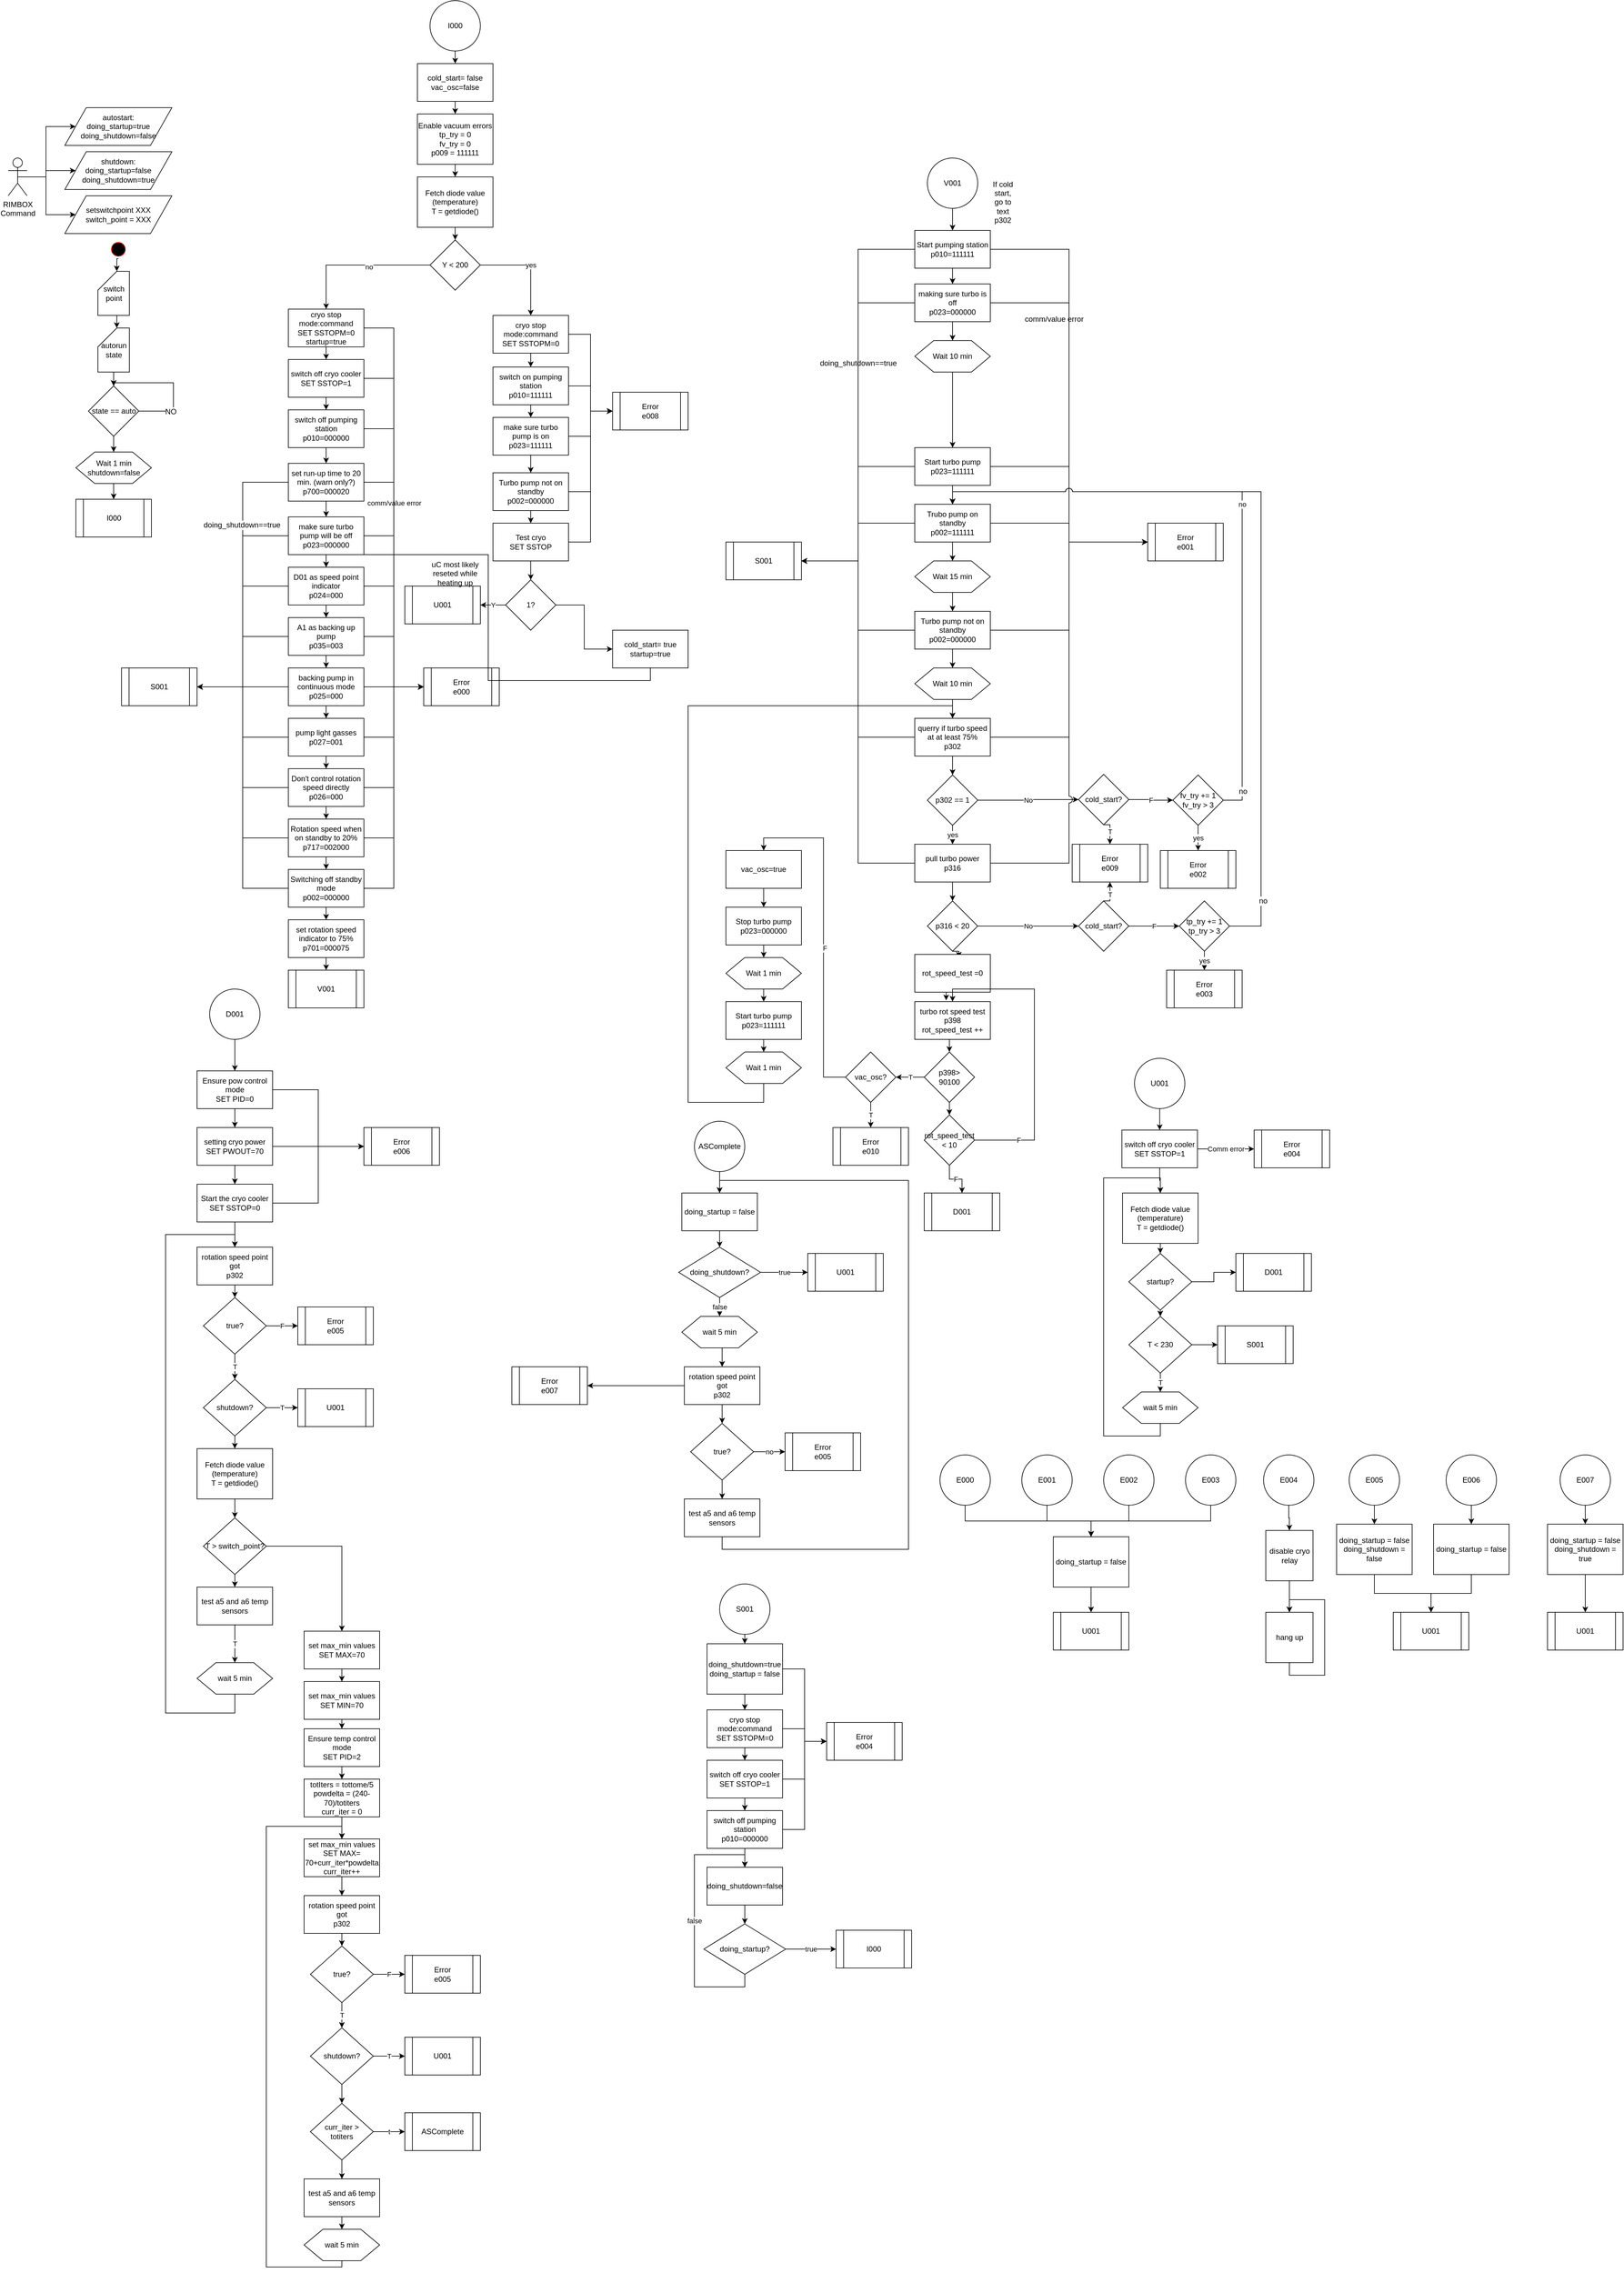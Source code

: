 <mxfile version="13.0.1" type="device"><diagram id="C5RBs43oDa-KdzZeNtuy" name="Page-1"><mxGraphModel dx="2310" dy="1990" grid="1" gridSize="10" guides="1" tooltips="1" connect="1" arrows="1" fold="1" page="1" pageScale="1" pageWidth="827" pageHeight="1169" math="0" shadow="0"><root><mxCell id="WIyWlLk6GJQsqaUBKTNV-0"/><mxCell id="WIyWlLk6GJQsqaUBKTNV-1" parent="WIyWlLk6GJQsqaUBKTNV-0"/><mxCell id="g0opmBMPbPz2WGXlfU-A-27" style="edgeStyle=orthogonalEdgeStyle;rounded=0;orthogonalLoop=1;jettySize=auto;html=1;exitX=0.5;exitY=0.5;exitDx=0;exitDy=0;exitPerimeter=0;entryX=0;entryY=0.5;entryDx=0;entryDy=0;" parent="WIyWlLk6GJQsqaUBKTNV-1" source="g0opmBMPbPz2WGXlfU-A-2" target="g0opmBMPbPz2WGXlfU-A-25" edge="1"><mxGeometry relative="1" as="geometry"/></mxCell><mxCell id="g0opmBMPbPz2WGXlfU-A-28" style="edgeStyle=orthogonalEdgeStyle;rounded=0;orthogonalLoop=1;jettySize=auto;html=1;exitX=0.5;exitY=0.5;exitDx=0;exitDy=0;exitPerimeter=0;entryX=0;entryY=0.5;entryDx=0;entryDy=0;" parent="WIyWlLk6GJQsqaUBKTNV-1" source="g0opmBMPbPz2WGXlfU-A-2" target="g0opmBMPbPz2WGXlfU-A-26" edge="1"><mxGeometry relative="1" as="geometry"/></mxCell><mxCell id="g0opmBMPbPz2WGXlfU-A-30" style="edgeStyle=orthogonalEdgeStyle;rounded=0;orthogonalLoop=1;jettySize=auto;html=1;exitX=0.5;exitY=0.5;exitDx=0;exitDy=0;exitPerimeter=0;entryX=0;entryY=0.5;entryDx=0;entryDy=0;" parent="WIyWlLk6GJQsqaUBKTNV-1" source="g0opmBMPbPz2WGXlfU-A-2" target="g0opmBMPbPz2WGXlfU-A-21" edge="1"><mxGeometry relative="1" as="geometry"><Array as="points"><mxPoint x="-740" y="140"/><mxPoint x="-740" y="60"/></Array></mxGeometry></mxCell><mxCell id="g0opmBMPbPz2WGXlfU-A-2" value="RIMBOX&lt;br&gt;Command" style="shape=umlActor;verticalLabelPosition=bottom;labelBackgroundColor=#ffffff;verticalAlign=top;html=1;outlineConnect=0;" parent="WIyWlLk6GJQsqaUBKTNV-1" vertex="1"><mxGeometry x="-800" y="110" width="30" height="60" as="geometry"/></mxCell><mxCell id="GsCwYYlOHn54c6G1AKFZ-3" style="edgeStyle=orthogonalEdgeStyle;rounded=0;orthogonalLoop=1;jettySize=auto;html=1;exitX=0.5;exitY=1;exitDx=0;exitDy=0;exitPerimeter=0;entryX=0.5;entryY=0;entryDx=0;entryDy=0;" parent="WIyWlLk6GJQsqaUBKTNV-1" source="g0opmBMPbPz2WGXlfU-A-3" target="g0opmBMPbPz2WGXlfU-A-16" edge="1"><mxGeometry relative="1" as="geometry"/></mxCell><mxCell id="g0opmBMPbPz2WGXlfU-A-3" value="&lt;div&gt;autorun&lt;/div&gt;&lt;div&gt;state&lt;br&gt;&lt;/div&gt;" style="shape=card;whiteSpace=wrap;html=1;" parent="WIyWlLk6GJQsqaUBKTNV-1" vertex="1"><mxGeometry x="-657.5" y="380" width="50" height="70" as="geometry"/></mxCell><mxCell id="GsCwYYlOHn54c6G1AKFZ-2" style="edgeStyle=orthogonalEdgeStyle;rounded=0;orthogonalLoop=1;jettySize=auto;html=1;exitX=0.5;exitY=1;exitDx=0;exitDy=0;entryX=0;entryY=0;entryDx=30;entryDy=0;entryPerimeter=0;" parent="WIyWlLk6GJQsqaUBKTNV-1" source="g0opmBMPbPz2WGXlfU-A-6" target="GsCwYYlOHn54c6G1AKFZ-0" edge="1"><mxGeometry relative="1" as="geometry"/></mxCell><mxCell id="g0opmBMPbPz2WGXlfU-A-6" value="A" style="ellipse;html=1;shape=startState;fillColor=#000000;strokeColor=#ff0000;" parent="WIyWlLk6GJQsqaUBKTNV-1" vertex="1"><mxGeometry x="-640" y="240" width="30" height="30" as="geometry"/></mxCell><mxCell id="g0opmBMPbPz2WGXlfU-A-37" value="" style="edgeStyle=orthogonalEdgeStyle;rounded=0;orthogonalLoop=1;jettySize=auto;html=1;" parent="WIyWlLk6GJQsqaUBKTNV-1" source="g0opmBMPbPz2WGXlfU-A-16" target="g0opmBMPbPz2WGXlfU-A-34" edge="1"><mxGeometry relative="1" as="geometry"/></mxCell><mxCell id="g0opmBMPbPz2WGXlfU-A-16" value="state == auto" style="rhombus;whiteSpace=wrap;html=1;" parent="WIyWlLk6GJQsqaUBKTNV-1" vertex="1"><mxGeometry x="-672.5" y="472" width="80" height="80" as="geometry"/></mxCell><mxCell id="g0opmBMPbPz2WGXlfU-A-18" style="edgeStyle=orthogonalEdgeStyle;rounded=0;orthogonalLoop=1;jettySize=auto;html=1;exitX=1;exitY=0.5;exitDx=0;exitDy=0;entryX=0.5;entryY=0;entryDx=0;entryDy=0;" parent="WIyWlLk6GJQsqaUBKTNV-1" source="g0opmBMPbPz2WGXlfU-A-16" target="g0opmBMPbPz2WGXlfU-A-16" edge="1"><mxGeometry relative="1" as="geometry"><Array as="points"><mxPoint x="-537.5" y="512"/><mxPoint x="-537.5" y="467"/><mxPoint x="-632.5" y="467"/></Array></mxGeometry></mxCell><mxCell id="g0opmBMPbPz2WGXlfU-A-31" value="&lt;div&gt;NO&lt;/div&gt;" style="text;html=1;align=center;verticalAlign=middle;resizable=0;points=[];labelBackgroundColor=#ffffff;" parent="g0opmBMPbPz2WGXlfU-A-18" vertex="1" connectable="0"><mxGeometry x="-0.5" y="-1" relative="1" as="geometry"><mxPoint as="offset"/></mxGeometry></mxCell><mxCell id="g0opmBMPbPz2WGXlfU-A-21" value="&lt;div&gt;autostart:&lt;/div&gt;&lt;div&gt;doing_startup=true&lt;/div&gt;&lt;div&gt;doing_shutdown=false&lt;/div&gt;" style="shape=parallelogram;perimeter=parallelogramPerimeter;whiteSpace=wrap;html=1;" parent="WIyWlLk6GJQsqaUBKTNV-1" vertex="1"><mxGeometry x="-710" y="30" width="170" height="60" as="geometry"/></mxCell><mxCell id="g0opmBMPbPz2WGXlfU-A-25" value="&lt;div&gt;shutdown:&lt;/div&gt;&lt;div&gt;doing_startup=false&lt;/div&gt;&lt;div&gt;doing_shutdown=true&lt;/div&gt;" style="shape=parallelogram;perimeter=parallelogramPerimeter;whiteSpace=wrap;html=1;" parent="WIyWlLk6GJQsqaUBKTNV-1" vertex="1"><mxGeometry x="-710" y="100" width="170" height="60" as="geometry"/></mxCell><mxCell id="g0opmBMPbPz2WGXlfU-A-26" value="&lt;div&gt;setswitchpoint XXX&lt;/div&gt;&lt;div&gt;switch_point = XXX&lt;br&gt;&lt;/div&gt;" style="shape=parallelogram;perimeter=parallelogramPerimeter;whiteSpace=wrap;html=1;" parent="WIyWlLk6GJQsqaUBKTNV-1" vertex="1"><mxGeometry x="-710" y="170" width="170" height="60" as="geometry"/></mxCell><mxCell id="g0opmBMPbPz2WGXlfU-A-72" value="" style="edgeStyle=orthogonalEdgeStyle;rounded=0;orthogonalLoop=1;jettySize=auto;html=1;" parent="WIyWlLk6GJQsqaUBKTNV-1" source="g0opmBMPbPz2WGXlfU-A-34" target="g0opmBMPbPz2WGXlfU-A-71" edge="1"><mxGeometry relative="1" as="geometry"/></mxCell><mxCell id="g0opmBMPbPz2WGXlfU-A-34" value="&lt;div&gt;Wait 1 min&lt;/div&gt;&lt;div&gt;shutdown=false&lt;br&gt;&lt;/div&gt;" style="shape=hexagon;perimeter=hexagonPerimeter2;whiteSpace=wrap;html=1;" parent="WIyWlLk6GJQsqaUBKTNV-1" vertex="1"><mxGeometry x="-692.5" y="577" width="120" height="50" as="geometry"/></mxCell><mxCell id="GsCwYYlOHn54c6G1AKFZ-17" style="edgeStyle=orthogonalEdgeStyle;rounded=0;orthogonalLoop=1;jettySize=auto;html=1;exitX=0.5;exitY=1;exitDx=0;exitDy=0;entryX=0.5;entryY=0;entryDx=0;entryDy=0;" parent="WIyWlLk6GJQsqaUBKTNV-1" source="g0opmBMPbPz2WGXlfU-A-39" target="GsCwYYlOHn54c6G1AKFZ-4" edge="1"><mxGeometry relative="1" as="geometry"/></mxCell><mxCell id="g0opmBMPbPz2WGXlfU-A-39" value="&lt;div&gt;Enable vacuum errors&lt;br&gt;&lt;/div&gt;&lt;div&gt;tp_try = 0&lt;/div&gt;&lt;div&gt;fv_try = 0&lt;/div&gt;&lt;div&gt;p009 = 111111&lt;br&gt;&lt;/div&gt;" style="rounded=0;whiteSpace=wrap;html=1;" parent="WIyWlLk6GJQsqaUBKTNV-1" vertex="1"><mxGeometry x="-150" y="40" width="120" height="80" as="geometry"/></mxCell><mxCell id="g0opmBMPbPz2WGXlfU-A-42" value="&lt;div&gt;Error&lt;/div&gt;&lt;div&gt;e000&lt;br&gt;&lt;/div&gt;" style="shape=process;whiteSpace=wrap;html=1;backgroundOutline=1;" parent="WIyWlLk6GJQsqaUBKTNV-1" vertex="1"><mxGeometry x="-140" y="920" width="120" height="60" as="geometry"/></mxCell><mxCell id="g0opmBMPbPz2WGXlfU-A-53" value="" style="edgeStyle=orthogonalEdgeStyle;rounded=0;orthogonalLoop=1;jettySize=auto;html=1;" parent="WIyWlLk6GJQsqaUBKTNV-1" source="g0opmBMPbPz2WGXlfU-A-50" target="g0opmBMPbPz2WGXlfU-A-52" edge="1"><mxGeometry relative="1" as="geometry"/></mxCell><mxCell id="g0opmBMPbPz2WGXlfU-A-58" value="&#xA;&lt;!--StartFragment--&gt;&lt;div&gt;comm/value error&lt;/div&gt;&lt;!--EndFragment--&gt;&#xA;&#xA;" style="edgeStyle=orthogonalEdgeStyle;rounded=0;orthogonalLoop=1;jettySize=auto;html=1;entryX=0;entryY=0.5;entryDx=0;entryDy=0;" parent="WIyWlLk6GJQsqaUBKTNV-1" source="g0opmBMPbPz2WGXlfU-A-50" target="g0opmBMPbPz2WGXlfU-A-42" edge="1"><mxGeometry relative="1" as="geometry"/></mxCell><mxCell id="g0opmBMPbPz2WGXlfU-A-50" value="&lt;div&gt;cryo stop mode:command&lt;/div&gt;&lt;div&gt;SET SSTOPM=0&lt;/div&gt;&lt;div&gt;startup=true&lt;br&gt;&lt;/div&gt;" style="rounded=0;whiteSpace=wrap;html=1;" parent="WIyWlLk6GJQsqaUBKTNV-1" vertex="1"><mxGeometry x="-355" y="350" width="120" height="60" as="geometry"/></mxCell><mxCell id="g0opmBMPbPz2WGXlfU-A-55" value="" style="edgeStyle=orthogonalEdgeStyle;rounded=0;orthogonalLoop=1;jettySize=auto;html=1;entryX=0.5;entryY=0;entryDx=0;entryDy=0;" parent="WIyWlLk6GJQsqaUBKTNV-1" source="g0opmBMPbPz2WGXlfU-A-52" target="g0opmBMPbPz2WGXlfU-A-54" edge="1"><mxGeometry relative="1" as="geometry"><mxPoint x="-295.059" y="519.5" as="targetPoint"/></mxGeometry></mxCell><mxCell id="g0opmBMPbPz2WGXlfU-A-60" style="edgeStyle=orthogonalEdgeStyle;rounded=0;orthogonalLoop=1;jettySize=auto;html=1;exitX=1;exitY=0.5;exitDx=0;exitDy=0;entryX=0;entryY=0.5;entryDx=0;entryDy=0;" parent="WIyWlLk6GJQsqaUBKTNV-1" source="g0opmBMPbPz2WGXlfU-A-52" target="g0opmBMPbPz2WGXlfU-A-42" edge="1"><mxGeometry relative="1" as="geometry"/></mxCell><mxCell id="g0opmBMPbPz2WGXlfU-A-52" value="&lt;div&gt;switch off cryo cooler&lt;/div&gt;&lt;div&gt;SET SSTOP=1&lt;br&gt;&lt;/div&gt;" style="rounded=0;whiteSpace=wrap;html=1;" parent="WIyWlLk6GJQsqaUBKTNV-1" vertex="1"><mxGeometry x="-355" y="430" width="120" height="60" as="geometry"/></mxCell><mxCell id="g0opmBMPbPz2WGXlfU-A-57" value="" style="edgeStyle=orthogonalEdgeStyle;rounded=0;orthogonalLoop=1;jettySize=auto;html=1;" parent="WIyWlLk6GJQsqaUBKTNV-1" source="g0opmBMPbPz2WGXlfU-A-54" target="g0opmBMPbPz2WGXlfU-A-56" edge="1"><mxGeometry relative="1" as="geometry"/></mxCell><mxCell id="g0opmBMPbPz2WGXlfU-A-61" style="edgeStyle=orthogonalEdgeStyle;rounded=0;orthogonalLoop=1;jettySize=auto;html=1;exitX=1;exitY=0.5;exitDx=0;exitDy=0;entryX=0;entryY=0.5;entryDx=0;entryDy=0;" parent="WIyWlLk6GJQsqaUBKTNV-1" source="g0opmBMPbPz2WGXlfU-A-54" target="g0opmBMPbPz2WGXlfU-A-42" edge="1"><mxGeometry relative="1" as="geometry"/></mxCell><mxCell id="g0opmBMPbPz2WGXlfU-A-54" value="&lt;div&gt;switch off pumping station&lt;/div&gt;&lt;div&gt;p010=000000&lt;br&gt;&lt;/div&gt;" style="rounded=0;whiteSpace=wrap;html=1;" parent="WIyWlLk6GJQsqaUBKTNV-1" vertex="1"><mxGeometry x="-355" y="510" width="120" height="60" as="geometry"/></mxCell><mxCell id="g0opmBMPbPz2WGXlfU-A-62" style="edgeStyle=orthogonalEdgeStyle;rounded=0;orthogonalLoop=1;jettySize=auto;html=1;exitX=1;exitY=0.5;exitDx=0;exitDy=0;entryX=0;entryY=0.5;entryDx=0;entryDy=0;" parent="WIyWlLk6GJQsqaUBKTNV-1" source="g0opmBMPbPz2WGXlfU-A-56" target="g0opmBMPbPz2WGXlfU-A-42" edge="1"><mxGeometry relative="1" as="geometry"/></mxCell><mxCell id="g0opmBMPbPz2WGXlfU-A-64" style="edgeStyle=orthogonalEdgeStyle;rounded=0;orthogonalLoop=1;jettySize=auto;html=1;entryX=1;entryY=0.5;entryDx=0;entryDy=0;" parent="WIyWlLk6GJQsqaUBKTNV-1" source="g0opmBMPbPz2WGXlfU-A-56" target="g0opmBMPbPz2WGXlfU-A-63" edge="1"><mxGeometry relative="1" as="geometry"/></mxCell><mxCell id="g0opmBMPbPz2WGXlfU-A-65" value="doing_shutdown==true" style="text;html=1;align=center;verticalAlign=middle;resizable=0;points=[];labelBackgroundColor=#ffffff;" parent="g0opmBMPbPz2WGXlfU-A-64" vertex="1" connectable="0"><mxGeometry x="-0.404" y="-2" relative="1" as="geometry"><mxPoint as="offset"/></mxGeometry></mxCell><mxCell id="g0opmBMPbPz2WGXlfU-A-68" value="" style="edgeStyle=orthogonalEdgeStyle;rounded=0;orthogonalLoop=1;jettySize=auto;html=1;" parent="WIyWlLk6GJQsqaUBKTNV-1" source="g0opmBMPbPz2WGXlfU-A-56" target="g0opmBMPbPz2WGXlfU-A-67" edge="1"><mxGeometry relative="1" as="geometry"/></mxCell><mxCell id="g0opmBMPbPz2WGXlfU-A-56" value="&lt;div&gt;set run-up time to 20 min. (warn only?)&lt;/div&gt;&lt;div&gt;p700=000020&lt;br&gt;&lt;/div&gt;" style="rounded=0;whiteSpace=wrap;html=1;" parent="WIyWlLk6GJQsqaUBKTNV-1" vertex="1"><mxGeometry x="-355" y="595" width="120" height="60" as="geometry"/></mxCell><mxCell id="g0opmBMPbPz2WGXlfU-A-63" value="S001" style="shape=process;whiteSpace=wrap;html=1;backgroundOutline=1;" parent="WIyWlLk6GJQsqaUBKTNV-1" vertex="1"><mxGeometry x="-620" y="920" width="120" height="60" as="geometry"/></mxCell><mxCell id="g0opmBMPbPz2WGXlfU-A-69" style="edgeStyle=orthogonalEdgeStyle;rounded=0;orthogonalLoop=1;jettySize=auto;html=1;exitX=1;exitY=0.5;exitDx=0;exitDy=0;entryX=0;entryY=0.5;entryDx=0;entryDy=0;" parent="WIyWlLk6GJQsqaUBKTNV-1" source="g0opmBMPbPz2WGXlfU-A-67" target="g0opmBMPbPz2WGXlfU-A-42" edge="1"><mxGeometry relative="1" as="geometry"/></mxCell><mxCell id="g0opmBMPbPz2WGXlfU-A-70" style="edgeStyle=orthogonalEdgeStyle;rounded=0;orthogonalLoop=1;jettySize=auto;html=1;exitX=0;exitY=0.5;exitDx=0;exitDy=0;entryX=1;entryY=0.5;entryDx=0;entryDy=0;" parent="WIyWlLk6GJQsqaUBKTNV-1" source="g0opmBMPbPz2WGXlfU-A-67" target="g0opmBMPbPz2WGXlfU-A-63" edge="1"><mxGeometry relative="1" as="geometry"/></mxCell><mxCell id="g0opmBMPbPz2WGXlfU-A-76" value="" style="edgeStyle=orthogonalEdgeStyle;rounded=0;orthogonalLoop=1;jettySize=auto;html=1;" parent="WIyWlLk6GJQsqaUBKTNV-1" source="g0opmBMPbPz2WGXlfU-A-67" target="g0opmBMPbPz2WGXlfU-A-75" edge="1"><mxGeometry relative="1" as="geometry"/></mxCell><mxCell id="g0opmBMPbPz2WGXlfU-A-67" value="&lt;div&gt;make sure turbo pump will be off&lt;/div&gt;&lt;div&gt;p023=000000&lt;/div&gt;" style="rounded=0;whiteSpace=wrap;html=1;" parent="WIyWlLk6GJQsqaUBKTNV-1" vertex="1"><mxGeometry x="-355" y="680" width="120" height="60" as="geometry"/></mxCell><mxCell id="g0opmBMPbPz2WGXlfU-A-71" value="I000" style="shape=process;whiteSpace=wrap;html=1;backgroundOutline=1;" parent="WIyWlLk6GJQsqaUBKTNV-1" vertex="1"><mxGeometry x="-692.5" y="652" width="120" height="60" as="geometry"/></mxCell><mxCell id="M4d6hZkcCZDBI9hpoT1y-32" style="edgeStyle=orthogonalEdgeStyle;rounded=0;orthogonalLoop=1;jettySize=auto;html=1;exitX=0.5;exitY=1;exitDx=0;exitDy=0;entryX=0.5;entryY=0;entryDx=0;entryDy=0;" parent="WIyWlLk6GJQsqaUBKTNV-1" source="g0opmBMPbPz2WGXlfU-A-73" target="M4d6hZkcCZDBI9hpoT1y-30" edge="1"><mxGeometry relative="1" as="geometry"/></mxCell><mxCell id="g0opmBMPbPz2WGXlfU-A-73" value="&lt;div&gt;I000&lt;/div&gt;" style="ellipse;whiteSpace=wrap;html=1;aspect=fixed;" parent="WIyWlLk6GJQsqaUBKTNV-1" vertex="1"><mxGeometry x="-130" y="-140" width="80" height="80" as="geometry"/></mxCell><mxCell id="g0opmBMPbPz2WGXlfU-A-77" style="edgeStyle=orthogonalEdgeStyle;rounded=0;orthogonalLoop=1;jettySize=auto;html=1;exitX=1;exitY=0.5;exitDx=0;exitDy=0;entryX=0;entryY=0.5;entryDx=0;entryDy=0;" parent="WIyWlLk6GJQsqaUBKTNV-1" source="g0opmBMPbPz2WGXlfU-A-75" target="g0opmBMPbPz2WGXlfU-A-42" edge="1"><mxGeometry relative="1" as="geometry"/></mxCell><mxCell id="g0opmBMPbPz2WGXlfU-A-78" style="edgeStyle=orthogonalEdgeStyle;rounded=0;orthogonalLoop=1;jettySize=auto;html=1;exitX=0;exitY=0.5;exitDx=0;exitDy=0;entryX=1;entryY=0.5;entryDx=0;entryDy=0;" parent="WIyWlLk6GJQsqaUBKTNV-1" source="g0opmBMPbPz2WGXlfU-A-75" target="g0opmBMPbPz2WGXlfU-A-63" edge="1"><mxGeometry relative="1" as="geometry"/></mxCell><mxCell id="g0opmBMPbPz2WGXlfU-A-80" value="" style="edgeStyle=orthogonalEdgeStyle;rounded=0;orthogonalLoop=1;jettySize=auto;html=1;" parent="WIyWlLk6GJQsqaUBKTNV-1" source="g0opmBMPbPz2WGXlfU-A-75" target="g0opmBMPbPz2WGXlfU-A-79" edge="1"><mxGeometry relative="1" as="geometry"/></mxCell><mxCell id="g0opmBMPbPz2WGXlfU-A-75" value="&lt;div&gt;D01 as speed point indicator&lt;/div&gt;&lt;div&gt;p024=000&lt;br&gt;&lt;/div&gt;" style="rounded=0;whiteSpace=wrap;html=1;" parent="WIyWlLk6GJQsqaUBKTNV-1" vertex="1"><mxGeometry x="-355" y="760" width="120" height="60" as="geometry"/></mxCell><mxCell id="g0opmBMPbPz2WGXlfU-A-81" style="edgeStyle=orthogonalEdgeStyle;rounded=0;orthogonalLoop=1;jettySize=auto;html=1;exitX=1;exitY=0.5;exitDx=0;exitDy=0;entryX=0;entryY=0.5;entryDx=0;entryDy=0;" parent="WIyWlLk6GJQsqaUBKTNV-1" source="g0opmBMPbPz2WGXlfU-A-79" target="g0opmBMPbPz2WGXlfU-A-42" edge="1"><mxGeometry relative="1" as="geometry"/></mxCell><mxCell id="g0opmBMPbPz2WGXlfU-A-82" style="edgeStyle=orthogonalEdgeStyle;rounded=0;orthogonalLoop=1;jettySize=auto;html=1;exitX=0;exitY=0.5;exitDx=0;exitDy=0;entryX=1;entryY=0.5;entryDx=0;entryDy=0;" parent="WIyWlLk6GJQsqaUBKTNV-1" source="g0opmBMPbPz2WGXlfU-A-79" target="g0opmBMPbPz2WGXlfU-A-63" edge="1"><mxGeometry relative="1" as="geometry"/></mxCell><mxCell id="g0opmBMPbPz2WGXlfU-A-84" value="" style="edgeStyle=orthogonalEdgeStyle;rounded=0;orthogonalLoop=1;jettySize=auto;html=1;" parent="WIyWlLk6GJQsqaUBKTNV-1" source="g0opmBMPbPz2WGXlfU-A-79" target="g0opmBMPbPz2WGXlfU-A-83" edge="1"><mxGeometry relative="1" as="geometry"/></mxCell><mxCell id="g0opmBMPbPz2WGXlfU-A-79" value="&lt;div&gt;A1 as backing up pump&lt;/div&gt;&lt;div&gt;p035=003&lt;br&gt;&lt;/div&gt;" style="rounded=0;whiteSpace=wrap;html=1;" parent="WIyWlLk6GJQsqaUBKTNV-1" vertex="1"><mxGeometry x="-355" y="840" width="120" height="60" as="geometry"/></mxCell><mxCell id="g0opmBMPbPz2WGXlfU-A-85" style="edgeStyle=orthogonalEdgeStyle;rounded=0;orthogonalLoop=1;jettySize=auto;html=1;exitX=1;exitY=0.5;exitDx=0;exitDy=0;entryX=0;entryY=0.5;entryDx=0;entryDy=0;" parent="WIyWlLk6GJQsqaUBKTNV-1" source="g0opmBMPbPz2WGXlfU-A-83" target="g0opmBMPbPz2WGXlfU-A-42" edge="1"><mxGeometry relative="1" as="geometry"/></mxCell><mxCell id="g0opmBMPbPz2WGXlfU-A-86" style="edgeStyle=orthogonalEdgeStyle;rounded=0;orthogonalLoop=1;jettySize=auto;html=1;exitX=0;exitY=0.5;exitDx=0;exitDy=0;entryX=1;entryY=0.5;entryDx=0;entryDy=0;" parent="WIyWlLk6GJQsqaUBKTNV-1" source="g0opmBMPbPz2WGXlfU-A-83" target="g0opmBMPbPz2WGXlfU-A-63" edge="1"><mxGeometry relative="1" as="geometry"/></mxCell><mxCell id="g0opmBMPbPz2WGXlfU-A-90" value="" style="edgeStyle=orthogonalEdgeStyle;rounded=0;orthogonalLoop=1;jettySize=auto;html=1;" parent="WIyWlLk6GJQsqaUBKTNV-1" source="g0opmBMPbPz2WGXlfU-A-83" target="g0opmBMPbPz2WGXlfU-A-89" edge="1"><mxGeometry relative="1" as="geometry"/></mxCell><mxCell id="g0opmBMPbPz2WGXlfU-A-83" value="&lt;div&gt;backing pump in continuous mode&lt;/div&gt;&lt;div&gt;p025=000&lt;br&gt;&lt;/div&gt;" style="rounded=0;whiteSpace=wrap;html=1;" parent="WIyWlLk6GJQsqaUBKTNV-1" vertex="1"><mxGeometry x="-355" y="920" width="120" height="60" as="geometry"/></mxCell><mxCell id="g0opmBMPbPz2WGXlfU-A-93" style="edgeStyle=orthogonalEdgeStyle;rounded=0;orthogonalLoop=1;jettySize=auto;html=1;exitX=1;exitY=0.5;exitDx=0;exitDy=0;entryX=0;entryY=0.5;entryDx=0;entryDy=0;" parent="WIyWlLk6GJQsqaUBKTNV-1" source="g0opmBMPbPz2WGXlfU-A-89" target="g0opmBMPbPz2WGXlfU-A-42" edge="1"><mxGeometry relative="1" as="geometry"/></mxCell><mxCell id="g0opmBMPbPz2WGXlfU-A-94" style="edgeStyle=orthogonalEdgeStyle;rounded=0;orthogonalLoop=1;jettySize=auto;html=1;exitX=0;exitY=0.5;exitDx=0;exitDy=0;entryX=1;entryY=0.5;entryDx=0;entryDy=0;" parent="WIyWlLk6GJQsqaUBKTNV-1" source="g0opmBMPbPz2WGXlfU-A-89" target="g0opmBMPbPz2WGXlfU-A-63" edge="1"><mxGeometry relative="1" as="geometry"/></mxCell><mxCell id="g0opmBMPbPz2WGXlfU-A-96" style="edgeStyle=orthogonalEdgeStyle;rounded=0;orthogonalLoop=1;jettySize=auto;html=1;exitX=0.5;exitY=1;exitDx=0;exitDy=0;entryX=0.5;entryY=0;entryDx=0;entryDy=0;" parent="WIyWlLk6GJQsqaUBKTNV-1" source="g0opmBMPbPz2WGXlfU-A-89" target="g0opmBMPbPz2WGXlfU-A-95" edge="1"><mxGeometry relative="1" as="geometry"/></mxCell><mxCell id="g0opmBMPbPz2WGXlfU-A-89" value="&lt;div&gt;pump light gasses&lt;/div&gt;&lt;div&gt;p027=001&lt;br&gt;&lt;/div&gt;" style="rounded=0;whiteSpace=wrap;html=1;" parent="WIyWlLk6GJQsqaUBKTNV-1" vertex="1"><mxGeometry x="-355" y="1000" width="120" height="60" as="geometry"/></mxCell><mxCell id="g0opmBMPbPz2WGXlfU-A-97" style="edgeStyle=orthogonalEdgeStyle;rounded=0;orthogonalLoop=1;jettySize=auto;html=1;exitX=1;exitY=0.5;exitDx=0;exitDy=0;entryX=0;entryY=0.5;entryDx=0;entryDy=0;" parent="WIyWlLk6GJQsqaUBKTNV-1" source="g0opmBMPbPz2WGXlfU-A-95" target="g0opmBMPbPz2WGXlfU-A-42" edge="1"><mxGeometry relative="1" as="geometry"/></mxCell><mxCell id="g0opmBMPbPz2WGXlfU-A-98" style="edgeStyle=orthogonalEdgeStyle;rounded=0;orthogonalLoop=1;jettySize=auto;html=1;exitX=0;exitY=0.5;exitDx=0;exitDy=0;entryX=1;entryY=0.5;entryDx=0;entryDy=0;" parent="WIyWlLk6GJQsqaUBKTNV-1" source="g0opmBMPbPz2WGXlfU-A-95" target="g0opmBMPbPz2WGXlfU-A-63" edge="1"><mxGeometry relative="1" as="geometry"/></mxCell><mxCell id="g0opmBMPbPz2WGXlfU-A-103" style="edgeStyle=orthogonalEdgeStyle;rounded=0;orthogonalLoop=1;jettySize=auto;html=1;exitX=0.5;exitY=1;exitDx=0;exitDy=0;entryX=0.5;entryY=0;entryDx=0;entryDy=0;" parent="WIyWlLk6GJQsqaUBKTNV-1" source="g0opmBMPbPz2WGXlfU-A-95" target="g0opmBMPbPz2WGXlfU-A-102" edge="1"><mxGeometry relative="1" as="geometry"/></mxCell><mxCell id="g0opmBMPbPz2WGXlfU-A-95" value="&lt;div&gt;Don't control rotation speed directly&lt;/div&gt;&lt;div&gt;p026=000&lt;br&gt;&lt;/div&gt;" style="rounded=0;whiteSpace=wrap;html=1;" parent="WIyWlLk6GJQsqaUBKTNV-1" vertex="1"><mxGeometry x="-355" y="1080" width="120" height="60" as="geometry"/></mxCell><mxCell id="g0opmBMPbPz2WGXlfU-A-104" style="edgeStyle=orthogonalEdgeStyle;rounded=0;orthogonalLoop=1;jettySize=auto;html=1;exitX=1;exitY=0.5;exitDx=0;exitDy=0;entryX=0;entryY=0.5;entryDx=0;entryDy=0;" parent="WIyWlLk6GJQsqaUBKTNV-1" source="g0opmBMPbPz2WGXlfU-A-102" target="g0opmBMPbPz2WGXlfU-A-42" edge="1"><mxGeometry relative="1" as="geometry"/></mxCell><mxCell id="g0opmBMPbPz2WGXlfU-A-105" style="edgeStyle=orthogonalEdgeStyle;rounded=0;orthogonalLoop=1;jettySize=auto;html=1;exitX=0;exitY=0.5;exitDx=0;exitDy=0;entryX=1;entryY=0.5;entryDx=0;entryDy=0;" parent="WIyWlLk6GJQsqaUBKTNV-1" source="g0opmBMPbPz2WGXlfU-A-102" target="g0opmBMPbPz2WGXlfU-A-63" edge="1"><mxGeometry relative="1" as="geometry"/></mxCell><mxCell id="g0opmBMPbPz2WGXlfU-A-107" style="edgeStyle=orthogonalEdgeStyle;rounded=0;orthogonalLoop=1;jettySize=auto;html=1;exitX=0.5;exitY=1;exitDx=0;exitDy=0;entryX=0.5;entryY=0;entryDx=0;entryDy=0;" parent="WIyWlLk6GJQsqaUBKTNV-1" source="g0opmBMPbPz2WGXlfU-A-102" target="g0opmBMPbPz2WGXlfU-A-106" edge="1"><mxGeometry relative="1" as="geometry"/></mxCell><mxCell id="g0opmBMPbPz2WGXlfU-A-102" value="&lt;div&gt;Rotation speed when on standby to 20%&lt;/div&gt;p717=002000" style="rounded=0;whiteSpace=wrap;html=1;" parent="WIyWlLk6GJQsqaUBKTNV-1" vertex="1"><mxGeometry x="-355" y="1160" width="120" height="60" as="geometry"/></mxCell><mxCell id="g0opmBMPbPz2WGXlfU-A-108" style="edgeStyle=orthogonalEdgeStyle;rounded=0;orthogonalLoop=1;jettySize=auto;html=1;exitX=1;exitY=0.5;exitDx=0;exitDy=0;entryX=0;entryY=0.5;entryDx=0;entryDy=0;" parent="WIyWlLk6GJQsqaUBKTNV-1" source="g0opmBMPbPz2WGXlfU-A-106" target="g0opmBMPbPz2WGXlfU-A-42" edge="1"><mxGeometry relative="1" as="geometry"/></mxCell><mxCell id="g0opmBMPbPz2WGXlfU-A-109" style="edgeStyle=orthogonalEdgeStyle;rounded=0;orthogonalLoop=1;jettySize=auto;html=1;exitX=0;exitY=0.5;exitDx=0;exitDy=0;entryX=1;entryY=0.5;entryDx=0;entryDy=0;" parent="WIyWlLk6GJQsqaUBKTNV-1" source="g0opmBMPbPz2WGXlfU-A-106" target="g0opmBMPbPz2WGXlfU-A-63" edge="1"><mxGeometry relative="1" as="geometry"/></mxCell><mxCell id="M4d6hZkcCZDBI9hpoT1y-43" style="edgeStyle=orthogonalEdgeStyle;rounded=0;orthogonalLoop=1;jettySize=auto;html=1;exitX=0.5;exitY=1;exitDx=0;exitDy=0;entryX=0.5;entryY=0;entryDx=0;entryDy=0;" parent="WIyWlLk6GJQsqaUBKTNV-1" source="g0opmBMPbPz2WGXlfU-A-106" target="M4d6hZkcCZDBI9hpoT1y-42" edge="1"><mxGeometry relative="1" as="geometry"/></mxCell><mxCell id="g0opmBMPbPz2WGXlfU-A-106" value="&lt;div&gt;Switching off standby mode&lt;/div&gt;&lt;div&gt;p002=000000&lt;br&gt;&lt;/div&gt;" style="rounded=0;whiteSpace=wrap;html=1;" parent="WIyWlLk6GJQsqaUBKTNV-1" vertex="1"><mxGeometry x="-355" y="1240" width="120" height="60" as="geometry"/></mxCell><mxCell id="g0opmBMPbPz2WGXlfU-A-110" value="V001" style="shape=process;whiteSpace=wrap;html=1;backgroundOutline=1;" parent="WIyWlLk6GJQsqaUBKTNV-1" vertex="1"><mxGeometry x="-355" y="1400" width="120" height="60" as="geometry"/></mxCell><mxCell id="g0opmBMPbPz2WGXlfU-A-118" style="edgeStyle=orthogonalEdgeStyle;rounded=0;orthogonalLoop=1;jettySize=auto;html=1;exitX=0.5;exitY=1;exitDx=0;exitDy=0;entryX=0.5;entryY=0;entryDx=0;entryDy=0;" parent="WIyWlLk6GJQsqaUBKTNV-1" source="g0opmBMPbPz2WGXlfU-A-112" target="g0opmBMPbPz2WGXlfU-A-117" edge="1"><mxGeometry relative="1" as="geometry"/></mxCell><mxCell id="g0opmBMPbPz2WGXlfU-A-112" value="V001" style="ellipse;whiteSpace=wrap;html=1;aspect=fixed;" parent="WIyWlLk6GJQsqaUBKTNV-1" vertex="1"><mxGeometry x="660" y="110" width="80" height="80" as="geometry"/></mxCell><mxCell id="g0opmBMPbPz2WGXlfU-A-114" value="S001" style="shape=process;whiteSpace=wrap;html=1;backgroundOutline=1;" parent="WIyWlLk6GJQsqaUBKTNV-1" vertex="1"><mxGeometry x="340" y="720" width="120" height="60" as="geometry"/></mxCell><mxCell id="g0opmBMPbPz2WGXlfU-A-116" value="&lt;div&gt;Error&lt;/div&gt;&lt;div&gt;e001&lt;/div&gt;" style="shape=process;whiteSpace=wrap;html=1;backgroundOutline=1;" parent="WIyWlLk6GJQsqaUBKTNV-1" vertex="1"><mxGeometry x="1010" y="690" width="120" height="60" as="geometry"/></mxCell><mxCell id="g0opmBMPbPz2WGXlfU-A-119" style="edgeStyle=orthogonalEdgeStyle;rounded=0;orthogonalLoop=1;jettySize=auto;html=1;exitX=0;exitY=0.5;exitDx=0;exitDy=0;entryX=1;entryY=0.5;entryDx=0;entryDy=0;" parent="WIyWlLk6GJQsqaUBKTNV-1" source="g0opmBMPbPz2WGXlfU-A-117" target="g0opmBMPbPz2WGXlfU-A-114" edge="1"><mxGeometry relative="1" as="geometry"/></mxCell><mxCell id="g0opmBMPbPz2WGXlfU-A-122" value="doing_shutdown==true" style="text;html=1;align=center;verticalAlign=middle;resizable=0;points=[];labelBackgroundColor=#ffffff;" parent="g0opmBMPbPz2WGXlfU-A-119" vertex="1" connectable="0"><mxGeometry x="-0.198" relative="1" as="geometry"><mxPoint as="offset"/></mxGeometry></mxCell><mxCell id="g0opmBMPbPz2WGXlfU-A-124" style="edgeStyle=orthogonalEdgeStyle;rounded=0;orthogonalLoop=1;jettySize=auto;html=1;exitX=0.5;exitY=1;exitDx=0;exitDy=0;entryX=0.5;entryY=0;entryDx=0;entryDy=0;" parent="WIyWlLk6GJQsqaUBKTNV-1" source="g0opmBMPbPz2WGXlfU-A-117" target="g0opmBMPbPz2WGXlfU-A-123" edge="1"><mxGeometry relative="1" as="geometry"/></mxCell><mxCell id="g0opmBMPbPz2WGXlfU-A-130" style="edgeStyle=orthogonalEdgeStyle;rounded=0;orthogonalLoop=1;jettySize=auto;html=1;exitX=1;exitY=0.5;exitDx=0;exitDy=0;entryX=0;entryY=0.5;entryDx=0;entryDy=0;" parent="WIyWlLk6GJQsqaUBKTNV-1" source="g0opmBMPbPz2WGXlfU-A-117" target="g0opmBMPbPz2WGXlfU-A-116" edge="1"><mxGeometry relative="1" as="geometry"/></mxCell><mxCell id="g0opmBMPbPz2WGXlfU-A-131" value="&lt;div&gt;comm/value error&lt;/div&gt;" style="text;html=1;align=center;verticalAlign=middle;resizable=0;points=[];labelBackgroundColor=#ffffff;" parent="g0opmBMPbPz2WGXlfU-A-130" vertex="1" connectable="0"><mxGeometry x="-0.341" y="-24" relative="1" as="geometry"><mxPoint as="offset"/></mxGeometry></mxCell><mxCell id="g0opmBMPbPz2WGXlfU-A-117" value="&lt;div&gt;Start pumping station&lt;/div&gt;&lt;div&gt;p010=111111&lt;br&gt;&lt;/div&gt;" style="rounded=0;whiteSpace=wrap;html=1;" parent="WIyWlLk6GJQsqaUBKTNV-1" vertex="1"><mxGeometry x="640" y="225" width="120" height="60" as="geometry"/></mxCell><mxCell id="g0opmBMPbPz2WGXlfU-A-126" style="edgeStyle=orthogonalEdgeStyle;rounded=0;orthogonalLoop=1;jettySize=auto;html=1;exitX=0;exitY=0.5;exitDx=0;exitDy=0;entryX=1;entryY=0.5;entryDx=0;entryDy=0;" parent="WIyWlLk6GJQsqaUBKTNV-1" source="g0opmBMPbPz2WGXlfU-A-123" target="g0opmBMPbPz2WGXlfU-A-114" edge="1"><mxGeometry relative="1" as="geometry"/></mxCell><mxCell id="g0opmBMPbPz2WGXlfU-A-128" style="edgeStyle=orthogonalEdgeStyle;rounded=0;orthogonalLoop=1;jettySize=auto;html=1;exitX=0.5;exitY=1;exitDx=0;exitDy=0;entryX=0.5;entryY=0;entryDx=0;entryDy=0;" parent="WIyWlLk6GJQsqaUBKTNV-1" source="g0opmBMPbPz2WGXlfU-A-123" target="g0opmBMPbPz2WGXlfU-A-127" edge="1"><mxGeometry relative="1" as="geometry"/></mxCell><mxCell id="g0opmBMPbPz2WGXlfU-A-129" style="edgeStyle=orthogonalEdgeStyle;rounded=0;orthogonalLoop=1;jettySize=auto;html=1;exitX=1;exitY=0.5;exitDx=0;exitDy=0;entryX=0;entryY=0.5;entryDx=0;entryDy=0;" parent="WIyWlLk6GJQsqaUBKTNV-1" source="g0opmBMPbPz2WGXlfU-A-123" target="g0opmBMPbPz2WGXlfU-A-116" edge="1"><mxGeometry relative="1" as="geometry"/></mxCell><mxCell id="g0opmBMPbPz2WGXlfU-A-123" value="&lt;div&gt;making sure turbo is off&lt;/div&gt;&lt;div&gt;p023=000000&lt;br&gt;&lt;/div&gt;" style="rounded=0;whiteSpace=wrap;html=1;" parent="WIyWlLk6GJQsqaUBKTNV-1" vertex="1"><mxGeometry x="640" y="310" width="120" height="60" as="geometry"/></mxCell><mxCell id="g0opmBMPbPz2WGXlfU-A-133" style="edgeStyle=orthogonalEdgeStyle;rounded=0;orthogonalLoop=1;jettySize=auto;html=1;exitX=0.5;exitY=1;exitDx=0;exitDy=0;entryX=0.5;entryY=0;entryDx=0;entryDy=0;" parent="WIyWlLk6GJQsqaUBKTNV-1" source="g0opmBMPbPz2WGXlfU-A-127" target="g0opmBMPbPz2WGXlfU-A-136" edge="1"><mxGeometry relative="1" as="geometry"><mxPoint x="700.0" y="480" as="targetPoint"/></mxGeometry></mxCell><mxCell id="g0opmBMPbPz2WGXlfU-A-127" value="Wait 10 min" style="shape=hexagon;perimeter=hexagonPerimeter2;whiteSpace=wrap;html=1;" parent="WIyWlLk6GJQsqaUBKTNV-1" vertex="1"><mxGeometry x="640" y="400" width="120" height="50" as="geometry"/></mxCell><mxCell id="g0opmBMPbPz2WGXlfU-A-138" style="edgeStyle=orthogonalEdgeStyle;rounded=0;orthogonalLoop=1;jettySize=auto;html=1;exitX=1;exitY=0.5;exitDx=0;exitDy=0;entryX=0;entryY=0.5;entryDx=0;entryDy=0;" parent="WIyWlLk6GJQsqaUBKTNV-1" source="g0opmBMPbPz2WGXlfU-A-136" target="g0opmBMPbPz2WGXlfU-A-116" edge="1"><mxGeometry relative="1" as="geometry"/></mxCell><mxCell id="g0opmBMPbPz2WGXlfU-A-139" style="edgeStyle=orthogonalEdgeStyle;rounded=0;orthogonalLoop=1;jettySize=auto;html=1;exitX=0;exitY=0.5;exitDx=0;exitDy=0;entryX=1;entryY=0.5;entryDx=0;entryDy=0;" parent="WIyWlLk6GJQsqaUBKTNV-1" source="g0opmBMPbPz2WGXlfU-A-136" target="g0opmBMPbPz2WGXlfU-A-114" edge="1"><mxGeometry relative="1" as="geometry"/></mxCell><mxCell id="g0opmBMPbPz2WGXlfU-A-141" style="edgeStyle=orthogonalEdgeStyle;rounded=0;orthogonalLoop=1;jettySize=auto;html=1;exitX=0.5;exitY=1;exitDx=0;exitDy=0;entryX=0.5;entryY=0;entryDx=0;entryDy=0;" parent="WIyWlLk6GJQsqaUBKTNV-1" source="g0opmBMPbPz2WGXlfU-A-136" target="g0opmBMPbPz2WGXlfU-A-140" edge="1"><mxGeometry relative="1" as="geometry"/></mxCell><mxCell id="g0opmBMPbPz2WGXlfU-A-136" value="&lt;div&gt;Start turbo pump&lt;/div&gt;&lt;div&gt;p023=111111&lt;br&gt;&lt;/div&gt;" style="rounded=0;whiteSpace=wrap;html=1;" parent="WIyWlLk6GJQsqaUBKTNV-1" vertex="1"><mxGeometry x="640" y="570" width="120" height="60" as="geometry"/></mxCell><mxCell id="g0opmBMPbPz2WGXlfU-A-142" style="edgeStyle=orthogonalEdgeStyle;rounded=0;orthogonalLoop=1;jettySize=auto;html=1;exitX=1;exitY=0.5;exitDx=0;exitDy=0;entryX=0;entryY=0.5;entryDx=0;entryDy=0;" parent="WIyWlLk6GJQsqaUBKTNV-1" source="g0opmBMPbPz2WGXlfU-A-140" target="g0opmBMPbPz2WGXlfU-A-116" edge="1"><mxGeometry relative="1" as="geometry"/></mxCell><mxCell id="g0opmBMPbPz2WGXlfU-A-143" style="edgeStyle=orthogonalEdgeStyle;rounded=0;orthogonalLoop=1;jettySize=auto;html=1;exitX=0;exitY=0.5;exitDx=0;exitDy=0;entryX=1;entryY=0.5;entryDx=0;entryDy=0;" parent="WIyWlLk6GJQsqaUBKTNV-1" source="g0opmBMPbPz2WGXlfU-A-140" target="g0opmBMPbPz2WGXlfU-A-114" edge="1"><mxGeometry relative="1" as="geometry"/></mxCell><mxCell id="g0opmBMPbPz2WGXlfU-A-145" style="edgeStyle=orthogonalEdgeStyle;rounded=0;orthogonalLoop=1;jettySize=auto;html=1;exitX=0.5;exitY=1;exitDx=0;exitDy=0;entryX=0.5;entryY=0;entryDx=0;entryDy=0;" parent="WIyWlLk6GJQsqaUBKTNV-1" source="g0opmBMPbPz2WGXlfU-A-140" target="g0opmBMPbPz2WGXlfU-A-144" edge="1"><mxGeometry relative="1" as="geometry"/></mxCell><mxCell id="g0opmBMPbPz2WGXlfU-A-140" value="&lt;div&gt;Trubo pump on standby&lt;/div&gt;&lt;div&gt;p002=111111&lt;br&gt;&lt;/div&gt;" style="rounded=0;whiteSpace=wrap;html=1;" parent="WIyWlLk6GJQsqaUBKTNV-1" vertex="1"><mxGeometry x="640" y="660" width="120" height="60" as="geometry"/></mxCell><mxCell id="g0opmBMPbPz2WGXlfU-A-147" style="edgeStyle=orthogonalEdgeStyle;rounded=0;orthogonalLoop=1;jettySize=auto;html=1;exitX=0.5;exitY=1;exitDx=0;exitDy=0;entryX=0.5;entryY=0;entryDx=0;entryDy=0;" parent="WIyWlLk6GJQsqaUBKTNV-1" source="g0opmBMPbPz2WGXlfU-A-144" target="g0opmBMPbPz2WGXlfU-A-146" edge="1"><mxGeometry relative="1" as="geometry"/></mxCell><mxCell id="g0opmBMPbPz2WGXlfU-A-144" value="Wait 15 min" style="shape=hexagon;perimeter=hexagonPerimeter2;whiteSpace=wrap;html=1;" parent="WIyWlLk6GJQsqaUBKTNV-1" vertex="1"><mxGeometry x="640" y="750" width="120" height="50" as="geometry"/></mxCell><mxCell id="g0opmBMPbPz2WGXlfU-A-148" style="edgeStyle=orthogonalEdgeStyle;rounded=0;orthogonalLoop=1;jettySize=auto;html=1;exitX=1;exitY=0.5;exitDx=0;exitDy=0;entryX=0;entryY=0.5;entryDx=0;entryDy=0;" parent="WIyWlLk6GJQsqaUBKTNV-1" source="g0opmBMPbPz2WGXlfU-A-146" target="g0opmBMPbPz2WGXlfU-A-116" edge="1"><mxGeometry relative="1" as="geometry"/></mxCell><mxCell id="g0opmBMPbPz2WGXlfU-A-149" style="edgeStyle=orthogonalEdgeStyle;rounded=0;orthogonalLoop=1;jettySize=auto;html=1;exitX=0;exitY=0.5;exitDx=0;exitDy=0;entryX=1;entryY=0.5;entryDx=0;entryDy=0;" parent="WIyWlLk6GJQsqaUBKTNV-1" source="g0opmBMPbPz2WGXlfU-A-146" target="g0opmBMPbPz2WGXlfU-A-114" edge="1"><mxGeometry relative="1" as="geometry"/></mxCell><mxCell id="g0opmBMPbPz2WGXlfU-A-151" style="edgeStyle=orthogonalEdgeStyle;rounded=0;orthogonalLoop=1;jettySize=auto;html=1;exitX=0.5;exitY=1;exitDx=0;exitDy=0;entryX=0.5;entryY=0;entryDx=0;entryDy=0;" parent="WIyWlLk6GJQsqaUBKTNV-1" source="g0opmBMPbPz2WGXlfU-A-146" target="g0opmBMPbPz2WGXlfU-A-150" edge="1"><mxGeometry relative="1" as="geometry"/></mxCell><mxCell id="g0opmBMPbPz2WGXlfU-A-146" value="&lt;div&gt;Turbo pump not on standby&lt;/div&gt;&lt;div&gt;p002=000000&lt;br&gt;&lt;/div&gt;" style="rounded=0;whiteSpace=wrap;html=1;" parent="WIyWlLk6GJQsqaUBKTNV-1" vertex="1"><mxGeometry x="640" y="830" width="120" height="60" as="geometry"/></mxCell><mxCell id="g0opmBMPbPz2WGXlfU-A-153" style="edgeStyle=orthogonalEdgeStyle;rounded=0;orthogonalLoop=1;jettySize=auto;html=1;exitX=0.5;exitY=1;exitDx=0;exitDy=0;entryX=0.5;entryY=0;entryDx=0;entryDy=0;" parent="WIyWlLk6GJQsqaUBKTNV-1" source="g0opmBMPbPz2WGXlfU-A-150" target="g0opmBMPbPz2WGXlfU-A-152" edge="1"><mxGeometry relative="1" as="geometry"/></mxCell><mxCell id="g0opmBMPbPz2WGXlfU-A-150" value="Wait 10 min" style="shape=hexagon;perimeter=hexagonPerimeter2;whiteSpace=wrap;html=1;" parent="WIyWlLk6GJQsqaUBKTNV-1" vertex="1"><mxGeometry x="640" y="920" width="120" height="50" as="geometry"/></mxCell><mxCell id="g0opmBMPbPz2WGXlfU-A-154" style="edgeStyle=orthogonalEdgeStyle;rounded=0;orthogonalLoop=1;jettySize=auto;html=1;exitX=1;exitY=0.5;exitDx=0;exitDy=0;entryX=0;entryY=0.5;entryDx=0;entryDy=0;" parent="WIyWlLk6GJQsqaUBKTNV-1" source="g0opmBMPbPz2WGXlfU-A-152" target="g0opmBMPbPz2WGXlfU-A-116" edge="1"><mxGeometry relative="1" as="geometry"/></mxCell><mxCell id="g0opmBMPbPz2WGXlfU-A-155" style="edgeStyle=orthogonalEdgeStyle;rounded=0;orthogonalLoop=1;jettySize=auto;html=1;exitX=0;exitY=0.5;exitDx=0;exitDy=0;entryX=1;entryY=0.5;entryDx=0;entryDy=0;" parent="WIyWlLk6GJQsqaUBKTNV-1" source="g0opmBMPbPz2WGXlfU-A-152" target="g0opmBMPbPz2WGXlfU-A-114" edge="1"><mxGeometry relative="1" as="geometry"/></mxCell><mxCell id="g0opmBMPbPz2WGXlfU-A-157" style="edgeStyle=orthogonalEdgeStyle;rounded=0;orthogonalLoop=1;jettySize=auto;html=1;exitX=0.5;exitY=1;exitDx=0;exitDy=0;entryX=0.5;entryY=0;entryDx=0;entryDy=0;" parent="WIyWlLk6GJQsqaUBKTNV-1" source="g0opmBMPbPz2WGXlfU-A-152" target="g0opmBMPbPz2WGXlfU-A-156" edge="1"><mxGeometry relative="1" as="geometry"/></mxCell><mxCell id="g0opmBMPbPz2WGXlfU-A-152" value="&lt;div&gt;querry if turbo speed at at least 75%&lt;/div&gt;&lt;div&gt;p302&lt;br&gt;&lt;/div&gt;" style="rounded=0;whiteSpace=wrap;html=1;" parent="WIyWlLk6GJQsqaUBKTNV-1" vertex="1"><mxGeometry x="640" y="1000" width="120" height="60" as="geometry"/></mxCell><mxCell id="g0opmBMPbPz2WGXlfU-A-166" value="&lt;div&gt;yes&lt;/div&gt;" style="edgeStyle=orthogonalEdgeStyle;rounded=0;jumpStyle=arc;jumpSize=11;orthogonalLoop=1;jettySize=auto;html=1;exitX=0.5;exitY=1;exitDx=0;exitDy=0;entryX=0.5;entryY=0;entryDx=0;entryDy=0;" parent="WIyWlLk6GJQsqaUBKTNV-1" source="g0opmBMPbPz2WGXlfU-A-156" target="g0opmBMPbPz2WGXlfU-A-165" edge="1"><mxGeometry relative="1" as="geometry"/></mxCell><mxCell id="M4d6hZkcCZDBI9hpoT1y-25" value="No" style="edgeStyle=orthogonalEdgeStyle;rounded=0;orthogonalLoop=1;jettySize=auto;html=1;exitX=1;exitY=0.5;exitDx=0;exitDy=0;entryX=0;entryY=0.5;entryDx=0;entryDy=0;" parent="WIyWlLk6GJQsqaUBKTNV-1" source="g0opmBMPbPz2WGXlfU-A-156" target="M4d6hZkcCZDBI9hpoT1y-20" edge="1"><mxGeometry relative="1" as="geometry"/></mxCell><mxCell id="g0opmBMPbPz2WGXlfU-A-156" value="p302 == 1" style="rhombus;whiteSpace=wrap;html=1;" parent="WIyWlLk6GJQsqaUBKTNV-1" vertex="1"><mxGeometry x="660" y="1090" width="80" height="80" as="geometry"/></mxCell><mxCell id="g0opmBMPbPz2WGXlfU-A-161" value="no" style="edgeStyle=orthogonalEdgeStyle;rounded=0;orthogonalLoop=1;jettySize=auto;html=1;exitX=1;exitY=0.5;exitDx=0;exitDy=0;entryX=0.5;entryY=0;entryDx=0;entryDy=0;jumpStyle=arc;jumpSize=11;" parent="WIyWlLk6GJQsqaUBKTNV-1" source="g0opmBMPbPz2WGXlfU-A-159" target="g0opmBMPbPz2WGXlfU-A-140" edge="1"><mxGeometry relative="1" as="geometry"><Array as="points"><mxPoint x="1160" y="1130"/><mxPoint x="1160" y="640"/><mxPoint x="700" y="640"/></Array></mxGeometry></mxCell><mxCell id="g0opmBMPbPz2WGXlfU-A-179" value="no" style="text;html=1;align=center;verticalAlign=middle;resizable=0;points=[];labelBackgroundColor=#ffffff;" parent="g0opmBMPbPz2WGXlfU-A-161" vertex="1" connectable="0"><mxGeometry x="-0.94" y="15" relative="1" as="geometry"><mxPoint x="16" y="-14" as="offset"/></mxGeometry></mxCell><mxCell id="g0opmBMPbPz2WGXlfU-A-164" value="&lt;div&gt;yes&lt;/div&gt;" style="edgeStyle=orthogonalEdgeStyle;rounded=0;jumpStyle=arc;jumpSize=11;orthogonalLoop=1;jettySize=auto;html=1;exitX=0.5;exitY=1;exitDx=0;exitDy=0;entryX=0.5;entryY=0;entryDx=0;entryDy=0;" parent="WIyWlLk6GJQsqaUBKTNV-1" source="g0opmBMPbPz2WGXlfU-A-159" target="g0opmBMPbPz2WGXlfU-A-163" edge="1"><mxGeometry relative="1" as="geometry"/></mxCell><mxCell id="g0opmBMPbPz2WGXlfU-A-159" value="&lt;div&gt;fv_try += 1&lt;/div&gt;&lt;div&gt;fv_try &amp;gt; 3&lt;br&gt;&lt;/div&gt;" style="rhombus;whiteSpace=wrap;html=1;" parent="WIyWlLk6GJQsqaUBKTNV-1" vertex="1"><mxGeometry x="1050" y="1090" width="80" height="80" as="geometry"/></mxCell><mxCell id="g0opmBMPbPz2WGXlfU-A-163" value="&lt;div&gt;Error&lt;/div&gt;&lt;div&gt;e002&lt;/div&gt;" style="shape=process;whiteSpace=wrap;html=1;backgroundOutline=1;" parent="WIyWlLk6GJQsqaUBKTNV-1" vertex="1"><mxGeometry x="1030" y="1210" width="120" height="60" as="geometry"/></mxCell><mxCell id="g0opmBMPbPz2WGXlfU-A-167" style="edgeStyle=orthogonalEdgeStyle;rounded=0;jumpStyle=arc;jumpSize=11;orthogonalLoop=1;jettySize=auto;html=1;exitX=1;exitY=0.5;exitDx=0;exitDy=0;entryX=0;entryY=0.5;entryDx=0;entryDy=0;" parent="WIyWlLk6GJQsqaUBKTNV-1" source="g0opmBMPbPz2WGXlfU-A-165" target="g0opmBMPbPz2WGXlfU-A-116" edge="1"><mxGeometry relative="1" as="geometry"/></mxCell><mxCell id="g0opmBMPbPz2WGXlfU-A-168" style="edgeStyle=orthogonalEdgeStyle;rounded=0;jumpStyle=arc;jumpSize=11;orthogonalLoop=1;jettySize=auto;html=1;exitX=0;exitY=0.5;exitDx=0;exitDy=0;entryX=1;entryY=0.5;entryDx=0;entryDy=0;" parent="WIyWlLk6GJQsqaUBKTNV-1" source="g0opmBMPbPz2WGXlfU-A-165" target="g0opmBMPbPz2WGXlfU-A-114" edge="1"><mxGeometry relative="1" as="geometry"/></mxCell><mxCell id="g0opmBMPbPz2WGXlfU-A-170" style="edgeStyle=orthogonalEdgeStyle;rounded=0;jumpStyle=arc;jumpSize=11;orthogonalLoop=1;jettySize=auto;html=1;exitX=0.5;exitY=1;exitDx=0;exitDy=0;entryX=0.5;entryY=0;entryDx=0;entryDy=0;" parent="WIyWlLk6GJQsqaUBKTNV-1" source="g0opmBMPbPz2WGXlfU-A-165" target="g0opmBMPbPz2WGXlfU-A-169" edge="1"><mxGeometry relative="1" as="geometry"/></mxCell><mxCell id="g0opmBMPbPz2WGXlfU-A-165" value="&lt;div&gt;pull turbo power&lt;/div&gt;&lt;div&gt;p316&lt;br&gt;&lt;/div&gt;" style="rounded=0;whiteSpace=wrap;html=1;" parent="WIyWlLk6GJQsqaUBKTNV-1" vertex="1"><mxGeometry x="640" y="1200" width="120" height="60" as="geometry"/></mxCell><mxCell id="M4d6hZkcCZDBI9hpoT1y-24" value="No" style="edgeStyle=orthogonalEdgeStyle;rounded=0;orthogonalLoop=1;jettySize=auto;html=1;exitX=1;exitY=0.5;exitDx=0;exitDy=0;entryX=0;entryY=0.5;entryDx=0;entryDy=0;" parent="WIyWlLk6GJQsqaUBKTNV-1" source="g0opmBMPbPz2WGXlfU-A-169" target="M4d6hZkcCZDBI9hpoT1y-22" edge="1"><mxGeometry relative="1" as="geometry"/></mxCell><mxCell id="M4d6hZkcCZDBI9hpoT1y-115" style="edgeStyle=orthogonalEdgeStyle;rounded=0;orthogonalLoop=1;jettySize=auto;html=1;exitX=0.5;exitY=1;exitDx=0;exitDy=0;entryX=0.583;entryY=0.083;entryDx=0;entryDy=0;entryPerimeter=0;" parent="WIyWlLk6GJQsqaUBKTNV-1" source="g0opmBMPbPz2WGXlfU-A-169" target="M4d6hZkcCZDBI9hpoT1y-113" edge="1"><mxGeometry relative="1" as="geometry"/></mxCell><mxCell id="g0opmBMPbPz2WGXlfU-A-169" value="p316 &amp;lt; 20" style="rhombus;whiteSpace=wrap;html=1;" parent="WIyWlLk6GJQsqaUBKTNV-1" vertex="1"><mxGeometry x="660" y="1290" width="80" height="80" as="geometry"/></mxCell><mxCell id="g0opmBMPbPz2WGXlfU-A-173" value="yes" style="edgeStyle=orthogonalEdgeStyle;rounded=0;jumpStyle=arc;jumpSize=11;orthogonalLoop=1;jettySize=auto;html=1;exitX=0.5;exitY=1;exitDx=0;exitDy=0;entryX=0.5;entryY=0;entryDx=0;entryDy=0;" parent="WIyWlLk6GJQsqaUBKTNV-1" source="g0opmBMPbPz2WGXlfU-A-171" target="g0opmBMPbPz2WGXlfU-A-172" edge="1"><mxGeometry relative="1" as="geometry"/></mxCell><mxCell id="g0opmBMPbPz2WGXlfU-A-177" style="edgeStyle=orthogonalEdgeStyle;rounded=0;jumpStyle=arc;jumpSize=11;orthogonalLoop=1;jettySize=auto;html=1;exitX=1;exitY=0.5;exitDx=0;exitDy=0;entryX=0.5;entryY=0;entryDx=0;entryDy=0;" parent="WIyWlLk6GJQsqaUBKTNV-1" source="g0opmBMPbPz2WGXlfU-A-171" target="g0opmBMPbPz2WGXlfU-A-140" edge="1"><mxGeometry relative="1" as="geometry"><Array as="points"><mxPoint x="1190" y="1330"/><mxPoint x="1190" y="640"/><mxPoint x="700" y="640"/></Array></mxGeometry></mxCell><mxCell id="g0opmBMPbPz2WGXlfU-A-180" value="no" style="text;html=1;align=center;verticalAlign=middle;resizable=0;points=[];labelBackgroundColor=#ffffff;" parent="g0opmBMPbPz2WGXlfU-A-177" vertex="1" connectable="0"><mxGeometry x="-0.92" y="41" relative="1" as="geometry"><mxPoint x="44" y="-40" as="offset"/></mxGeometry></mxCell><mxCell id="g0opmBMPbPz2WGXlfU-A-171" value="&lt;div&gt;tp_try += 1&lt;/div&gt;&lt;div&gt;tp_try &amp;gt; 3&lt;br&gt;&lt;/div&gt;" style="rhombus;whiteSpace=wrap;html=1;" parent="WIyWlLk6GJQsqaUBKTNV-1" vertex="1"><mxGeometry x="1060" y="1290" width="80" height="80" as="geometry"/></mxCell><mxCell id="g0opmBMPbPz2WGXlfU-A-172" value="&lt;div&gt;Error&lt;/div&gt;&lt;div&gt;e003&lt;/div&gt;" style="shape=process;whiteSpace=wrap;html=1;backgroundOutline=1;" parent="WIyWlLk6GJQsqaUBKTNV-1" vertex="1"><mxGeometry x="1040" y="1400" width="120" height="60" as="geometry"/></mxCell><mxCell id="g0opmBMPbPz2WGXlfU-A-181" value="D001" style="shape=process;whiteSpace=wrap;html=1;backgroundOutline=1;" parent="WIyWlLk6GJQsqaUBKTNV-1" vertex="1"><mxGeometry x="655" y="1754" width="120" height="60" as="geometry"/></mxCell><mxCell id="M4d6hZkcCZDBI9hpoT1y-84" style="edgeStyle=orthogonalEdgeStyle;rounded=0;orthogonalLoop=1;jettySize=auto;html=1;exitX=0.5;exitY=1;exitDx=0;exitDy=0;entryX=0.5;entryY=0;entryDx=0;entryDy=0;" parent="WIyWlLk6GJQsqaUBKTNV-1" source="g0opmBMPbPz2WGXlfU-A-183" target="M4d6hZkcCZDBI9hpoT1y-83" edge="1"><mxGeometry relative="1" as="geometry"/></mxCell><mxCell id="g0opmBMPbPz2WGXlfU-A-183" value="U001" style="ellipse;whiteSpace=wrap;html=1;aspect=fixed;" parent="WIyWlLk6GJQsqaUBKTNV-1" vertex="1"><mxGeometry x="989" y="1540" width="80" height="80" as="geometry"/></mxCell><mxCell id="g0opmBMPbPz2WGXlfU-A-186" style="edgeStyle=orthogonalEdgeStyle;rounded=0;jumpStyle=arc;jumpSize=11;orthogonalLoop=1;jettySize=auto;html=1;exitX=0.5;exitY=1;exitDx=0;exitDy=0;entryX=0.5;entryY=0;entryDx=0;entryDy=0;" parent="WIyWlLk6GJQsqaUBKTNV-1" source="g0opmBMPbPz2WGXlfU-A-184" target="g0opmBMPbPz2WGXlfU-A-185" edge="1"><mxGeometry relative="1" as="geometry"/></mxCell><mxCell id="g0opmBMPbPz2WGXlfU-A-184" value="&lt;div&gt;D001&lt;/div&gt;" style="ellipse;whiteSpace=wrap;html=1;aspect=fixed;" parent="WIyWlLk6GJQsqaUBKTNV-1" vertex="1"><mxGeometry x="-480" y="1430" width="80" height="80" as="geometry"/></mxCell><mxCell id="g0opmBMPbPz2WGXlfU-A-190" style="edgeStyle=orthogonalEdgeStyle;rounded=0;jumpStyle=arc;jumpSize=11;orthogonalLoop=1;jettySize=auto;html=1;exitX=1;exitY=0.5;exitDx=0;exitDy=0;entryX=0;entryY=0.5;entryDx=0;entryDy=0;" parent="WIyWlLk6GJQsqaUBKTNV-1" source="g0opmBMPbPz2WGXlfU-A-185" target="g0opmBMPbPz2WGXlfU-A-189" edge="1"><mxGeometry relative="1" as="geometry"/></mxCell><mxCell id="g0opmBMPbPz2WGXlfU-A-192" style="edgeStyle=orthogonalEdgeStyle;rounded=0;jumpStyle=arc;jumpSize=11;orthogonalLoop=1;jettySize=auto;html=1;exitX=0.5;exitY=1;exitDx=0;exitDy=0;entryX=0.5;entryY=0;entryDx=0;entryDy=0;" parent="WIyWlLk6GJQsqaUBKTNV-1" source="g0opmBMPbPz2WGXlfU-A-185" target="g0opmBMPbPz2WGXlfU-A-191" edge="1"><mxGeometry relative="1" as="geometry"/></mxCell><mxCell id="g0opmBMPbPz2WGXlfU-A-185" value="&lt;div&gt;Ensure pow control mode&lt;/div&gt;&lt;div&gt;SET PID=0&lt;br&gt;&lt;/div&gt;" style="rounded=0;whiteSpace=wrap;html=1;" parent="WIyWlLk6GJQsqaUBKTNV-1" vertex="1"><mxGeometry x="-500" y="1560" width="120" height="60" as="geometry"/></mxCell><mxCell id="g0opmBMPbPz2WGXlfU-A-189" value="&lt;div&gt;Error&lt;/div&gt;&lt;div&gt;e006&lt;br&gt;&lt;/div&gt;" style="shape=process;whiteSpace=wrap;html=1;backgroundOutline=1;" parent="WIyWlLk6GJQsqaUBKTNV-1" vertex="1"><mxGeometry x="-235" y="1650" width="120" height="60" as="geometry"/></mxCell><mxCell id="g0opmBMPbPz2WGXlfU-A-193" style="edgeStyle=orthogonalEdgeStyle;rounded=0;jumpStyle=arc;jumpSize=11;orthogonalLoop=1;jettySize=auto;html=1;exitX=1;exitY=0.5;exitDx=0;exitDy=0;entryX=0;entryY=0.5;entryDx=0;entryDy=0;" parent="WIyWlLk6GJQsqaUBKTNV-1" source="g0opmBMPbPz2WGXlfU-A-191" target="g0opmBMPbPz2WGXlfU-A-189" edge="1"><mxGeometry relative="1" as="geometry"/></mxCell><mxCell id="g0opmBMPbPz2WGXlfU-A-195" style="edgeStyle=orthogonalEdgeStyle;rounded=0;jumpStyle=arc;jumpSize=11;orthogonalLoop=1;jettySize=auto;html=1;exitX=0.5;exitY=1;exitDx=0;exitDy=0;entryX=0.5;entryY=0;entryDx=0;entryDy=0;" parent="WIyWlLk6GJQsqaUBKTNV-1" source="g0opmBMPbPz2WGXlfU-A-191" target="g0opmBMPbPz2WGXlfU-A-197" edge="1"><mxGeometry relative="1" as="geometry"><mxPoint x="-440.0" y="1740.0" as="targetPoint"/></mxGeometry></mxCell><mxCell id="g0opmBMPbPz2WGXlfU-A-191" value="&lt;div&gt;setting cryo power&lt;/div&gt;&lt;div&gt;SET PWOUT=70&lt;br&gt;&lt;/div&gt;" style="rounded=0;whiteSpace=wrap;html=1;" parent="WIyWlLk6GJQsqaUBKTNV-1" vertex="1"><mxGeometry x="-500" y="1650" width="120" height="60" as="geometry"/></mxCell><mxCell id="g0opmBMPbPz2WGXlfU-A-199" style="edgeStyle=orthogonalEdgeStyle;rounded=0;jumpStyle=arc;jumpSize=11;orthogonalLoop=1;jettySize=auto;html=1;exitX=1;exitY=0.5;exitDx=0;exitDy=0;entryX=0;entryY=0.5;entryDx=0;entryDy=0;" parent="WIyWlLk6GJQsqaUBKTNV-1" source="g0opmBMPbPz2WGXlfU-A-197" target="g0opmBMPbPz2WGXlfU-A-189" edge="1"><mxGeometry relative="1" as="geometry"/></mxCell><mxCell id="M4d6hZkcCZDBI9hpoT1y-70" style="edgeStyle=orthogonalEdgeStyle;rounded=0;orthogonalLoop=1;jettySize=auto;html=1;exitX=0.5;exitY=1;exitDx=0;exitDy=0;entryX=0.5;entryY=0;entryDx=0;entryDy=0;" parent="WIyWlLk6GJQsqaUBKTNV-1" source="g0opmBMPbPz2WGXlfU-A-197" target="M4d6hZkcCZDBI9hpoT1y-66" edge="1"><mxGeometry relative="1" as="geometry"/></mxCell><mxCell id="g0opmBMPbPz2WGXlfU-A-197" value="&lt;div&gt;Start the cryo cooler&lt;/div&gt;&lt;div&gt;SET SSTOP=0&lt;br&gt;&lt;/div&gt;" style="rounded=0;whiteSpace=wrap;html=1;" parent="WIyWlLk6GJQsqaUBKTNV-1" vertex="1"><mxGeometry x="-500" y="1740" width="120" height="60" as="geometry"/></mxCell><mxCell id="g0opmBMPbPz2WGXlfU-A-209" value="&lt;div&gt;Error&lt;/div&gt;&lt;div&gt;e007&lt;br&gt;&lt;/div&gt;" style="shape=process;whiteSpace=wrap;html=1;backgroundOutline=1;" parent="WIyWlLk6GJQsqaUBKTNV-1" vertex="1"><mxGeometry y="2030" width="120" height="60" as="geometry"/></mxCell><mxCell id="g0opmBMPbPz2WGXlfU-A-258" style="edgeStyle=orthogonalEdgeStyle;rounded=0;jumpStyle=arc;jumpSize=11;orthogonalLoop=1;jettySize=auto;html=1;exitX=0.5;exitY=1;exitDx=0;exitDy=0;entryX=0.5;entryY=0;entryDx=0;entryDy=0;" parent="WIyWlLk6GJQsqaUBKTNV-1" source="g0opmBMPbPz2WGXlfU-A-256" target="g0opmBMPbPz2WGXlfU-A-257" edge="1"><mxGeometry relative="1" as="geometry"/></mxCell><mxCell id="g0opmBMPbPz2WGXlfU-A-256" value="ASComplete" style="ellipse;whiteSpace=wrap;html=1;aspect=fixed;" parent="WIyWlLk6GJQsqaUBKTNV-1" vertex="1"><mxGeometry x="290" y="1640" width="80" height="80" as="geometry"/></mxCell><mxCell id="g0opmBMPbPz2WGXlfU-A-260" style="edgeStyle=orthogonalEdgeStyle;rounded=0;jumpStyle=arc;jumpSize=11;orthogonalLoop=1;jettySize=auto;html=1;exitX=0.5;exitY=1;exitDx=0;exitDy=0;entryX=0.5;entryY=0;entryDx=0;entryDy=0;" parent="WIyWlLk6GJQsqaUBKTNV-1" source="g0opmBMPbPz2WGXlfU-A-257" target="g0opmBMPbPz2WGXlfU-A-259" edge="1"><mxGeometry relative="1" as="geometry"/></mxCell><mxCell id="g0opmBMPbPz2WGXlfU-A-257" value="doing_startup = false" style="rounded=0;whiteSpace=wrap;html=1;" parent="WIyWlLk6GJQsqaUBKTNV-1" vertex="1"><mxGeometry x="270" y="1754" width="120" height="60" as="geometry"/></mxCell><mxCell id="g0opmBMPbPz2WGXlfU-A-262" value="true" style="edgeStyle=orthogonalEdgeStyle;rounded=0;jumpStyle=arc;jumpSize=11;orthogonalLoop=1;jettySize=auto;html=1;exitX=1;exitY=0.5;exitDx=0;exitDy=0;entryX=0;entryY=0.5;entryDx=0;entryDy=0;" parent="WIyWlLk6GJQsqaUBKTNV-1" source="g0opmBMPbPz2WGXlfU-A-259" target="g0opmBMPbPz2WGXlfU-A-261" edge="1"><mxGeometry relative="1" as="geometry"/></mxCell><mxCell id="g0opmBMPbPz2WGXlfU-A-264" value="false" style="edgeStyle=orthogonalEdgeStyle;rounded=0;jumpStyle=arc;jumpSize=11;orthogonalLoop=1;jettySize=auto;html=1;exitX=0.5;exitY=1;exitDx=0;exitDy=0;entryX=0.5;entryY=0;entryDx=0;entryDy=0;" parent="WIyWlLk6GJQsqaUBKTNV-1" source="g0opmBMPbPz2WGXlfU-A-259" target="g0opmBMPbPz2WGXlfU-A-270" edge="1"><mxGeometry relative="1" as="geometry"><mxPoint x="330" y="1950.0" as="targetPoint"/></mxGeometry></mxCell><mxCell id="g0opmBMPbPz2WGXlfU-A-259" value="doing_shutdown?" style="rhombus;whiteSpace=wrap;html=1;" parent="WIyWlLk6GJQsqaUBKTNV-1" vertex="1"><mxGeometry x="265" y="1840" width="130" height="80" as="geometry"/></mxCell><mxCell id="g0opmBMPbPz2WGXlfU-A-261" value="U001" style="shape=process;whiteSpace=wrap;html=1;backgroundOutline=1;" parent="WIyWlLk6GJQsqaUBKTNV-1" vertex="1"><mxGeometry x="470" y="1850" width="120" height="60" as="geometry"/></mxCell><mxCell id="g0opmBMPbPz2WGXlfU-A-280" style="edgeStyle=orthogonalEdgeStyle;rounded=0;jumpStyle=arc;jumpSize=11;orthogonalLoop=1;jettySize=auto;html=1;exitX=0.5;exitY=1;exitDx=0;exitDy=0;entryX=0.5;entryY=0;entryDx=0;entryDy=0;" parent="WIyWlLk6GJQsqaUBKTNV-1" source="g0opmBMPbPz2WGXlfU-A-270" target="g0opmBMPbPz2WGXlfU-A-276" edge="1"><mxGeometry relative="1" as="geometry"/></mxCell><mxCell id="g0opmBMPbPz2WGXlfU-A-270" value="wait 5 min" style="shape=hexagon;perimeter=hexagonPerimeter2;whiteSpace=wrap;html=1;" parent="WIyWlLk6GJQsqaUBKTNV-1" vertex="1"><mxGeometry x="270" y="1950" width="120" height="50" as="geometry"/></mxCell><mxCell id="g0opmBMPbPz2WGXlfU-A-275" style="edgeStyle=orthogonalEdgeStyle;rounded=0;jumpStyle=arc;jumpSize=11;orthogonalLoop=1;jettySize=auto;html=1;exitX=0.5;exitY=1;exitDx=0;exitDy=0;entryX=0.5;entryY=0;entryDx=0;entryDy=0;" parent="WIyWlLk6GJQsqaUBKTNV-1" source="g0opmBMPbPz2WGXlfU-A-276" target="g0opmBMPbPz2WGXlfU-A-278" edge="1"><mxGeometry relative="1" as="geometry"/></mxCell><mxCell id="g0opmBMPbPz2WGXlfU-A-281" style="edgeStyle=orthogonalEdgeStyle;rounded=0;jumpStyle=arc;jumpSize=11;orthogonalLoop=1;jettySize=auto;html=1;exitX=0;exitY=0.5;exitDx=0;exitDy=0;entryX=1;entryY=0.5;entryDx=0;entryDy=0;" parent="WIyWlLk6GJQsqaUBKTNV-1" source="g0opmBMPbPz2WGXlfU-A-276" target="g0opmBMPbPz2WGXlfU-A-209" edge="1"><mxGeometry relative="1" as="geometry"/></mxCell><mxCell id="g0opmBMPbPz2WGXlfU-A-276" value="&lt;div&gt;rotation speed point got&lt;br&gt;&lt;/div&gt;&lt;div&gt;p302&lt;br&gt;&lt;/div&gt;" style="rounded=0;whiteSpace=wrap;html=1;" parent="WIyWlLk6GJQsqaUBKTNV-1" vertex="1"><mxGeometry x="274" y="2030" width="120" height="60" as="geometry"/></mxCell><mxCell id="g0opmBMPbPz2WGXlfU-A-277" value="&lt;div&gt;no&lt;/div&gt;" style="edgeStyle=orthogonalEdgeStyle;rounded=0;jumpStyle=arc;jumpSize=11;orthogonalLoop=1;jettySize=auto;html=1;exitX=1;exitY=0.5;exitDx=0;exitDy=0;entryX=0;entryY=0.5;entryDx=0;entryDy=0;" parent="WIyWlLk6GJQsqaUBKTNV-1" source="g0opmBMPbPz2WGXlfU-A-278" target="g0opmBMPbPz2WGXlfU-A-279" edge="1"><mxGeometry relative="1" as="geometry"/></mxCell><mxCell id="fpp5h0lQ4VtEX0ZKcp81-26" style="edgeStyle=orthogonalEdgeStyle;rounded=0;orthogonalLoop=1;jettySize=auto;html=1;exitX=0.5;exitY=1;exitDx=0;exitDy=0;entryX=0.5;entryY=0;entryDx=0;entryDy=0;" edge="1" parent="WIyWlLk6GJQsqaUBKTNV-1" source="g0opmBMPbPz2WGXlfU-A-278" target="fpp5h0lQ4VtEX0ZKcp81-25"><mxGeometry relative="1" as="geometry"/></mxCell><mxCell id="g0opmBMPbPz2WGXlfU-A-278" value="true?" style="rhombus;whiteSpace=wrap;html=1;" parent="WIyWlLk6GJQsqaUBKTNV-1" vertex="1"><mxGeometry x="284" y="2120" width="100" height="90" as="geometry"/></mxCell><mxCell id="g0opmBMPbPz2WGXlfU-A-279" value="&lt;div&gt;Error&lt;/div&gt;&lt;div&gt;e005&lt;br&gt;&lt;/div&gt;" style="shape=process;whiteSpace=wrap;html=1;backgroundOutline=1;" parent="WIyWlLk6GJQsqaUBKTNV-1" vertex="1"><mxGeometry x="434" y="2135" width="120" height="60" as="geometry"/></mxCell><mxCell id="g0opmBMPbPz2WGXlfU-A-288" style="edgeStyle=orthogonalEdgeStyle;rounded=0;jumpStyle=arc;jumpSize=11;orthogonalLoop=1;jettySize=auto;html=1;exitX=0.5;exitY=1;exitDx=0;exitDy=0;entryX=0.5;entryY=0;entryDx=0;entryDy=0;" parent="WIyWlLk6GJQsqaUBKTNV-1" source="g0opmBMPbPz2WGXlfU-A-283" target="g0opmBMPbPz2WGXlfU-A-284" edge="1"><mxGeometry relative="1" as="geometry"/></mxCell><mxCell id="g0opmBMPbPz2WGXlfU-A-283" value="S001" style="ellipse;whiteSpace=wrap;html=1;aspect=fixed;" parent="WIyWlLk6GJQsqaUBKTNV-1" vertex="1"><mxGeometry x="330" y="2375" width="80" height="80" as="geometry"/></mxCell><mxCell id="g0opmBMPbPz2WGXlfU-A-289" style="edgeStyle=orthogonalEdgeStyle;rounded=0;jumpStyle=arc;jumpSize=11;orthogonalLoop=1;jettySize=auto;html=1;exitX=0.5;exitY=1;exitDx=0;exitDy=0;entryX=0.5;entryY=0;entryDx=0;entryDy=0;" parent="WIyWlLk6GJQsqaUBKTNV-1" source="g0opmBMPbPz2WGXlfU-A-284" target="g0opmBMPbPz2WGXlfU-A-285" edge="1"><mxGeometry relative="1" as="geometry"/></mxCell><mxCell id="g0opmBMPbPz2WGXlfU-A-293" style="edgeStyle=orthogonalEdgeStyle;rounded=0;jumpStyle=arc;jumpSize=11;orthogonalLoop=1;jettySize=auto;html=1;exitX=1;exitY=0.5;exitDx=0;exitDy=0;entryX=0;entryY=0.5;entryDx=0;entryDy=0;" parent="WIyWlLk6GJQsqaUBKTNV-1" source="g0opmBMPbPz2WGXlfU-A-284" target="g0opmBMPbPz2WGXlfU-A-292" edge="1"><mxGeometry relative="1" as="geometry"/></mxCell><mxCell id="g0opmBMPbPz2WGXlfU-A-284" value="&lt;div&gt;doing_shutdown=true&lt;/div&gt;&lt;div&gt;doing_startup = false&lt;br&gt;&lt;/div&gt;" style="rounded=0;whiteSpace=wrap;html=1;" parent="WIyWlLk6GJQsqaUBKTNV-1" vertex="1"><mxGeometry x="310" y="2470" width="120" height="80" as="geometry"/></mxCell><mxCell id="g0opmBMPbPz2WGXlfU-A-290" style="edgeStyle=orthogonalEdgeStyle;rounded=0;jumpStyle=arc;jumpSize=11;orthogonalLoop=1;jettySize=auto;html=1;exitX=0.5;exitY=1;exitDx=0;exitDy=0;entryX=0.5;entryY=0;entryDx=0;entryDy=0;" parent="WIyWlLk6GJQsqaUBKTNV-1" source="g0opmBMPbPz2WGXlfU-A-285" target="g0opmBMPbPz2WGXlfU-A-286" edge="1"><mxGeometry relative="1" as="geometry"/></mxCell><mxCell id="g0opmBMPbPz2WGXlfU-A-295" style="edgeStyle=orthogonalEdgeStyle;rounded=0;jumpStyle=arc;jumpSize=11;orthogonalLoop=1;jettySize=auto;html=1;exitX=1;exitY=0.5;exitDx=0;exitDy=0;entryX=0;entryY=0.5;entryDx=0;entryDy=0;" parent="WIyWlLk6GJQsqaUBKTNV-1" source="g0opmBMPbPz2WGXlfU-A-285" target="g0opmBMPbPz2WGXlfU-A-292" edge="1"><mxGeometry relative="1" as="geometry"/></mxCell><mxCell id="g0opmBMPbPz2WGXlfU-A-285" value="&lt;div&gt;cryo stop mode:command&lt;/div&gt;&lt;div&gt;SET SSTOPM=0&lt;br&gt;&lt;/div&gt;" style="rounded=0;whiteSpace=wrap;html=1;" parent="WIyWlLk6GJQsqaUBKTNV-1" vertex="1"><mxGeometry x="310" y="2575" width="120" height="60" as="geometry"/></mxCell><mxCell id="g0opmBMPbPz2WGXlfU-A-291" style="edgeStyle=orthogonalEdgeStyle;rounded=0;jumpStyle=arc;jumpSize=11;orthogonalLoop=1;jettySize=auto;html=1;exitX=0.5;exitY=1;exitDx=0;exitDy=0;entryX=0.5;entryY=0;entryDx=0;entryDy=0;" parent="WIyWlLk6GJQsqaUBKTNV-1" source="g0opmBMPbPz2WGXlfU-A-286" target="g0opmBMPbPz2WGXlfU-A-287" edge="1"><mxGeometry relative="1" as="geometry"/></mxCell><mxCell id="g0opmBMPbPz2WGXlfU-A-296" style="edgeStyle=orthogonalEdgeStyle;rounded=0;jumpStyle=arc;jumpSize=11;orthogonalLoop=1;jettySize=auto;html=1;exitX=1;exitY=0.5;exitDx=0;exitDy=0;entryX=0;entryY=0.5;entryDx=0;entryDy=0;" parent="WIyWlLk6GJQsqaUBKTNV-1" source="g0opmBMPbPz2WGXlfU-A-286" target="g0opmBMPbPz2WGXlfU-A-292" edge="1"><mxGeometry relative="1" as="geometry"/></mxCell><mxCell id="g0opmBMPbPz2WGXlfU-A-286" value="&lt;div&gt;switch off cryo cooler&lt;/div&gt;&lt;div&gt;SET SSTOP=1&lt;br&gt;&lt;/div&gt;" style="rounded=0;whiteSpace=wrap;html=1;" parent="WIyWlLk6GJQsqaUBKTNV-1" vertex="1"><mxGeometry x="310" y="2655" width="120" height="60" as="geometry"/></mxCell><mxCell id="g0opmBMPbPz2WGXlfU-A-297" style="edgeStyle=orthogonalEdgeStyle;rounded=0;jumpStyle=arc;jumpSize=11;orthogonalLoop=1;jettySize=auto;html=1;exitX=1;exitY=0.5;exitDx=0;exitDy=0;entryX=0;entryY=0.5;entryDx=0;entryDy=0;" parent="WIyWlLk6GJQsqaUBKTNV-1" source="g0opmBMPbPz2WGXlfU-A-287" target="g0opmBMPbPz2WGXlfU-A-292" edge="1"><mxGeometry relative="1" as="geometry"/></mxCell><mxCell id="g0opmBMPbPz2WGXlfU-A-304" style="edgeStyle=orthogonalEdgeStyle;rounded=0;jumpStyle=arc;jumpSize=11;orthogonalLoop=1;jettySize=auto;html=1;exitX=0.5;exitY=1;exitDx=0;exitDy=0;entryX=0.5;entryY=0;entryDx=0;entryDy=0;" parent="WIyWlLk6GJQsqaUBKTNV-1" source="g0opmBMPbPz2WGXlfU-A-287" target="g0opmBMPbPz2WGXlfU-A-303" edge="1"><mxGeometry relative="1" as="geometry"/></mxCell><mxCell id="g0opmBMPbPz2WGXlfU-A-287" value="&lt;div&gt;switch off pumping station&lt;/div&gt;&lt;div&gt;p010=000000&lt;br&gt;&lt;/div&gt;" style="rounded=0;whiteSpace=wrap;html=1;" parent="WIyWlLk6GJQsqaUBKTNV-1" vertex="1"><mxGeometry x="310" y="2735" width="120" height="60" as="geometry"/></mxCell><mxCell id="g0opmBMPbPz2WGXlfU-A-292" value="&lt;div&gt;Error&lt;/div&gt;&lt;div&gt;e004&lt;br&gt;&lt;/div&gt;" style="shape=process;whiteSpace=wrap;html=1;backgroundOutline=1;" parent="WIyWlLk6GJQsqaUBKTNV-1" vertex="1"><mxGeometry x="500" y="2595" width="120" height="60" as="geometry"/></mxCell><mxCell id="g0opmBMPbPz2WGXlfU-A-298" value="true" style="edgeStyle=orthogonalEdgeStyle;rounded=0;jumpStyle=arc;jumpSize=11;orthogonalLoop=1;jettySize=auto;html=1;exitX=1;exitY=0.5;exitDx=0;exitDy=0;entryX=0;entryY=0.5;entryDx=0;entryDy=0;" parent="WIyWlLk6GJQsqaUBKTNV-1" source="g0opmBMPbPz2WGXlfU-A-300" target="g0opmBMPbPz2WGXlfU-A-301" edge="1"><mxGeometry relative="1" as="geometry"/></mxCell><mxCell id="g0opmBMPbPz2WGXlfU-A-307" value="false" style="edgeStyle=orthogonalEdgeStyle;rounded=0;jumpStyle=arc;jumpSize=11;orthogonalLoop=1;jettySize=auto;html=1;exitX=0.5;exitY=1;exitDx=0;exitDy=0;entryX=0.5;entryY=0;entryDx=0;entryDy=0;" parent="WIyWlLk6GJQsqaUBKTNV-1" source="g0opmBMPbPz2WGXlfU-A-300" target="g0opmBMPbPz2WGXlfU-A-303" edge="1"><mxGeometry relative="1" as="geometry"><Array as="points"><mxPoint x="370" y="3015"/><mxPoint x="290" y="3015"/><mxPoint x="290" y="2805"/><mxPoint x="370" y="2805"/></Array></mxGeometry></mxCell><mxCell id="g0opmBMPbPz2WGXlfU-A-300" value="doing_startup?" style="rhombus;whiteSpace=wrap;html=1;" parent="WIyWlLk6GJQsqaUBKTNV-1" vertex="1"><mxGeometry x="305" y="2915" width="130" height="80" as="geometry"/></mxCell><mxCell id="g0opmBMPbPz2WGXlfU-A-301" value="I000" style="shape=process;whiteSpace=wrap;html=1;backgroundOutline=1;" parent="WIyWlLk6GJQsqaUBKTNV-1" vertex="1"><mxGeometry x="515" y="2925" width="120" height="60" as="geometry"/></mxCell><mxCell id="g0opmBMPbPz2WGXlfU-A-306" style="edgeStyle=orthogonalEdgeStyle;rounded=0;jumpStyle=arc;jumpSize=11;orthogonalLoop=1;jettySize=auto;html=1;exitX=0.5;exitY=1;exitDx=0;exitDy=0;entryX=0.5;entryY=0;entryDx=0;entryDy=0;" parent="WIyWlLk6GJQsqaUBKTNV-1" source="g0opmBMPbPz2WGXlfU-A-303" target="g0opmBMPbPz2WGXlfU-A-300" edge="1"><mxGeometry relative="1" as="geometry"/></mxCell><mxCell id="g0opmBMPbPz2WGXlfU-A-303" value="doing_shutdown=false" style="rounded=0;whiteSpace=wrap;html=1;" parent="WIyWlLk6GJQsqaUBKTNV-1" vertex="1"><mxGeometry x="310" y="2825" width="120" height="60" as="geometry"/></mxCell><mxCell id="g0opmBMPbPz2WGXlfU-A-313" style="edgeStyle=orthogonalEdgeStyle;rounded=0;jumpStyle=arc;jumpSize=11;orthogonalLoop=1;jettySize=auto;html=1;exitX=0.5;exitY=1;exitDx=0;exitDy=0;entryX=0.5;entryY=0;entryDx=0;entryDy=0;" parent="WIyWlLk6GJQsqaUBKTNV-1" source="g0opmBMPbPz2WGXlfU-A-308" target="g0opmBMPbPz2WGXlfU-A-309" edge="1"><mxGeometry relative="1" as="geometry"/></mxCell><mxCell id="g0opmBMPbPz2WGXlfU-A-308" value="E000" style="ellipse;whiteSpace=wrap;html=1;aspect=fixed;" parent="WIyWlLk6GJQsqaUBKTNV-1" vertex="1"><mxGeometry x="680" y="2170" width="80" height="80" as="geometry"/></mxCell><mxCell id="g0opmBMPbPz2WGXlfU-A-311" style="edgeStyle=orthogonalEdgeStyle;rounded=0;jumpStyle=arc;jumpSize=11;orthogonalLoop=1;jettySize=auto;html=1;exitX=0.5;exitY=1;exitDx=0;exitDy=0;entryX=0.5;entryY=0;entryDx=0;entryDy=0;" parent="WIyWlLk6GJQsqaUBKTNV-1" source="g0opmBMPbPz2WGXlfU-A-309" target="g0opmBMPbPz2WGXlfU-A-310" edge="1"><mxGeometry relative="1" as="geometry"/></mxCell><mxCell id="g0opmBMPbPz2WGXlfU-A-309" value="&lt;div&gt;doing_startup = false&lt;br&gt;&lt;/div&gt;" style="rounded=0;whiteSpace=wrap;html=1;" parent="WIyWlLk6GJQsqaUBKTNV-1" vertex="1"><mxGeometry x="860" y="2300" width="120" height="80" as="geometry"/></mxCell><mxCell id="g0opmBMPbPz2WGXlfU-A-310" value="U001" style="shape=process;whiteSpace=wrap;html=1;backgroundOutline=1;" parent="WIyWlLk6GJQsqaUBKTNV-1" vertex="1"><mxGeometry x="860" y="2420" width="120" height="60" as="geometry"/></mxCell><mxCell id="g0opmBMPbPz2WGXlfU-A-315" style="edgeStyle=orthogonalEdgeStyle;rounded=0;jumpStyle=arc;jumpSize=11;orthogonalLoop=1;jettySize=auto;html=1;exitX=0.5;exitY=1;exitDx=0;exitDy=0;entryX=0.5;entryY=0;entryDx=0;entryDy=0;" parent="WIyWlLk6GJQsqaUBKTNV-1" source="g0opmBMPbPz2WGXlfU-A-312" target="g0opmBMPbPz2WGXlfU-A-309" edge="1"><mxGeometry relative="1" as="geometry"/></mxCell><mxCell id="g0opmBMPbPz2WGXlfU-A-312" value="&lt;div&gt;E001&lt;/div&gt;" style="ellipse;whiteSpace=wrap;html=1;aspect=fixed;" parent="WIyWlLk6GJQsqaUBKTNV-1" vertex="1"><mxGeometry x="810" y="2170" width="80" height="80" as="geometry"/></mxCell><mxCell id="g0opmBMPbPz2WGXlfU-A-317" style="edgeStyle=orthogonalEdgeStyle;rounded=0;jumpStyle=arc;jumpSize=11;orthogonalLoop=1;jettySize=auto;html=1;exitX=0.5;exitY=1;exitDx=0;exitDy=0;entryX=0.5;entryY=0;entryDx=0;entryDy=0;" parent="WIyWlLk6GJQsqaUBKTNV-1" source="g0opmBMPbPz2WGXlfU-A-316" target="g0opmBMPbPz2WGXlfU-A-309" edge="1"><mxGeometry relative="1" as="geometry"/></mxCell><mxCell id="g0opmBMPbPz2WGXlfU-A-316" value="E002" style="ellipse;whiteSpace=wrap;html=1;aspect=fixed;" parent="WIyWlLk6GJQsqaUBKTNV-1" vertex="1"><mxGeometry x="940" y="2170" width="80" height="80" as="geometry"/></mxCell><mxCell id="g0opmBMPbPz2WGXlfU-A-319" style="edgeStyle=orthogonalEdgeStyle;rounded=0;jumpStyle=arc;jumpSize=11;orthogonalLoop=1;jettySize=auto;html=1;exitX=0.5;exitY=1;exitDx=0;exitDy=0;entryX=0.5;entryY=0;entryDx=0;entryDy=0;" parent="WIyWlLk6GJQsqaUBKTNV-1" source="g0opmBMPbPz2WGXlfU-A-318" target="g0opmBMPbPz2WGXlfU-A-309" edge="1"><mxGeometry relative="1" as="geometry"/></mxCell><mxCell id="g0opmBMPbPz2WGXlfU-A-318" value="&lt;div&gt;E003&lt;/div&gt;" style="ellipse;whiteSpace=wrap;html=1;aspect=fixed;" parent="WIyWlLk6GJQsqaUBKTNV-1" vertex="1"><mxGeometry x="1070" y="2170" width="80" height="80" as="geometry"/></mxCell><mxCell id="fpp5h0lQ4VtEX0ZKcp81-37" style="edgeStyle=orthogonalEdgeStyle;rounded=0;orthogonalLoop=1;jettySize=auto;html=1;exitX=0.5;exitY=1;exitDx=0;exitDy=0;entryX=0.5;entryY=0;entryDx=0;entryDy=0;" edge="1" parent="WIyWlLk6GJQsqaUBKTNV-1" source="g0opmBMPbPz2WGXlfU-A-320" target="fpp5h0lQ4VtEX0ZKcp81-35"><mxGeometry relative="1" as="geometry"/></mxCell><mxCell id="g0opmBMPbPz2WGXlfU-A-320" value="E004" style="ellipse;whiteSpace=wrap;html=1;aspect=fixed;" parent="WIyWlLk6GJQsqaUBKTNV-1" vertex="1"><mxGeometry x="1194" y="2170" width="80" height="80" as="geometry"/></mxCell><mxCell id="g0opmBMPbPz2WGXlfU-A-322" value="hang up" style="rounded=0;whiteSpace=wrap;html=1;" parent="WIyWlLk6GJQsqaUBKTNV-1" vertex="1"><mxGeometry x="1197.53" y="2420" width="75" height="80" as="geometry"/></mxCell><mxCell id="g0opmBMPbPz2WGXlfU-A-325" style="edgeStyle=orthogonalEdgeStyle;rounded=0;jumpStyle=arc;jumpSize=11;orthogonalLoop=1;jettySize=auto;html=1;exitX=0.5;exitY=1;exitDx=0;exitDy=0;entryX=0.5;entryY=0;entryDx=0;entryDy=0;" parent="WIyWlLk6GJQsqaUBKTNV-1" source="g0opmBMPbPz2WGXlfU-A-322" target="g0opmBMPbPz2WGXlfU-A-322" edge="1"><mxGeometry relative="1" as="geometry"><Array as="points"><mxPoint x="1235.03" y="2520"/><mxPoint x="1291.03" y="2520"/><mxPoint x="1291.03" y="2400"/><mxPoint x="1235.03" y="2400"/></Array></mxGeometry></mxCell><mxCell id="g0opmBMPbPz2WGXlfU-A-328" style="edgeStyle=orthogonalEdgeStyle;rounded=0;jumpStyle=arc;jumpSize=11;orthogonalLoop=1;jettySize=auto;html=1;exitX=0.5;exitY=1;exitDx=0;exitDy=0;entryX=0.5;entryY=0;entryDx=0;entryDy=0;" parent="WIyWlLk6GJQsqaUBKTNV-1" source="g0opmBMPbPz2WGXlfU-A-326" target="g0opmBMPbPz2WGXlfU-A-327" edge="1"><mxGeometry relative="1" as="geometry"/></mxCell><mxCell id="g0opmBMPbPz2WGXlfU-A-326" value="E005" style="ellipse;whiteSpace=wrap;html=1;aspect=fixed;" parent="WIyWlLk6GJQsqaUBKTNV-1" vertex="1"><mxGeometry x="1330" y="2170" width="80" height="80" as="geometry"/></mxCell><mxCell id="g0opmBMPbPz2WGXlfU-A-330" style="edgeStyle=orthogonalEdgeStyle;rounded=0;jumpStyle=arc;jumpSize=11;orthogonalLoop=1;jettySize=auto;html=1;exitX=0.5;exitY=1;exitDx=0;exitDy=0;entryX=0.5;entryY=0;entryDx=0;entryDy=0;" parent="WIyWlLk6GJQsqaUBKTNV-1" source="g0opmBMPbPz2WGXlfU-A-327" target="g0opmBMPbPz2WGXlfU-A-329" edge="1"><mxGeometry relative="1" as="geometry"/></mxCell><mxCell id="g0opmBMPbPz2WGXlfU-A-327" value="&lt;div&gt;doing_startup = false&lt;/div&gt;&lt;div&gt;&lt;div&gt;doing_shutdown = false&lt;br&gt;&lt;/div&gt;&lt;/div&gt;" style="rounded=0;whiteSpace=wrap;html=1;" parent="WIyWlLk6GJQsqaUBKTNV-1" vertex="1"><mxGeometry x="1310" y="2280" width="120" height="80" as="geometry"/></mxCell><mxCell id="g0opmBMPbPz2WGXlfU-A-329" value="U001" style="shape=process;whiteSpace=wrap;html=1;backgroundOutline=1;" parent="WIyWlLk6GJQsqaUBKTNV-1" vertex="1"><mxGeometry x="1400" y="2420" width="120" height="60" as="geometry"/></mxCell><mxCell id="g0opmBMPbPz2WGXlfU-A-333" style="edgeStyle=orthogonalEdgeStyle;rounded=0;jumpStyle=arc;jumpSize=11;orthogonalLoop=1;jettySize=auto;html=1;exitX=0.5;exitY=1;exitDx=0;exitDy=0;entryX=0.5;entryY=0;entryDx=0;entryDy=0;" parent="WIyWlLk6GJQsqaUBKTNV-1" source="g0opmBMPbPz2WGXlfU-A-331" target="g0opmBMPbPz2WGXlfU-A-332" edge="1"><mxGeometry relative="1" as="geometry"/></mxCell><mxCell id="g0opmBMPbPz2WGXlfU-A-331" value="E006" style="ellipse;whiteSpace=wrap;html=1;aspect=fixed;" parent="WIyWlLk6GJQsqaUBKTNV-1" vertex="1"><mxGeometry x="1484" y="2170" width="80" height="80" as="geometry"/></mxCell><mxCell id="g0opmBMPbPz2WGXlfU-A-334" style="edgeStyle=orthogonalEdgeStyle;rounded=0;jumpStyle=arc;jumpSize=11;orthogonalLoop=1;jettySize=auto;html=1;exitX=0.5;exitY=1;exitDx=0;exitDy=0;entryX=0.5;entryY=0;entryDx=0;entryDy=0;" parent="WIyWlLk6GJQsqaUBKTNV-1" source="g0opmBMPbPz2WGXlfU-A-332" target="g0opmBMPbPz2WGXlfU-A-329" edge="1"><mxGeometry relative="1" as="geometry"/></mxCell><mxCell id="g0opmBMPbPz2WGXlfU-A-332" value="&lt;div&gt;doing_startup = false&lt;/div&gt;" style="rounded=0;whiteSpace=wrap;html=1;" parent="WIyWlLk6GJQsqaUBKTNV-1" vertex="1"><mxGeometry x="1464" y="2280" width="120" height="80" as="geometry"/></mxCell><mxCell id="g0opmBMPbPz2WGXlfU-A-337" style="edgeStyle=orthogonalEdgeStyle;rounded=0;jumpStyle=arc;jumpSize=11;orthogonalLoop=1;jettySize=auto;html=1;exitX=0.5;exitY=1;exitDx=0;exitDy=0;entryX=0.5;entryY=0;entryDx=0;entryDy=0;" parent="WIyWlLk6GJQsqaUBKTNV-1" source="g0opmBMPbPz2WGXlfU-A-335" target="g0opmBMPbPz2WGXlfU-A-336" edge="1"><mxGeometry relative="1" as="geometry"/></mxCell><mxCell id="g0opmBMPbPz2WGXlfU-A-335" value="E007" style="ellipse;whiteSpace=wrap;html=1;aspect=fixed;" parent="WIyWlLk6GJQsqaUBKTNV-1" vertex="1"><mxGeometry x="1665" y="2170" width="80" height="80" as="geometry"/></mxCell><mxCell id="g0opmBMPbPz2WGXlfU-A-339" style="edgeStyle=orthogonalEdgeStyle;rounded=0;jumpStyle=arc;jumpSize=11;orthogonalLoop=1;jettySize=auto;html=1;exitX=0.5;exitY=1;exitDx=0;exitDy=0;entryX=0.5;entryY=0;entryDx=0;entryDy=0;" parent="WIyWlLk6GJQsqaUBKTNV-1" source="g0opmBMPbPz2WGXlfU-A-336" target="g0opmBMPbPz2WGXlfU-A-338" edge="1"><mxGeometry relative="1" as="geometry"/></mxCell><mxCell id="g0opmBMPbPz2WGXlfU-A-336" value="&lt;div&gt;doing_startup = false&lt;/div&gt;&lt;div&gt;&lt;div&gt;doing_shutdown = true&lt;br&gt;&lt;/div&gt;&lt;/div&gt;" style="rounded=0;whiteSpace=wrap;html=1;" parent="WIyWlLk6GJQsqaUBKTNV-1" vertex="1"><mxGeometry x="1645" y="2280" width="120" height="80" as="geometry"/></mxCell><mxCell id="g0opmBMPbPz2WGXlfU-A-338" value="U001" style="shape=process;whiteSpace=wrap;html=1;backgroundOutline=1;" parent="WIyWlLk6GJQsqaUBKTNV-1" vertex="1"><mxGeometry x="1645" y="2420" width="120" height="60" as="geometry"/></mxCell><mxCell id="GsCwYYlOHn54c6G1AKFZ-1" style="edgeStyle=orthogonalEdgeStyle;rounded=0;orthogonalLoop=1;jettySize=auto;html=1;exitX=0.5;exitY=1;exitDx=0;exitDy=0;exitPerimeter=0;entryX=0;entryY=0;entryDx=30;entryDy=0;entryPerimeter=0;" parent="WIyWlLk6GJQsqaUBKTNV-1" source="GsCwYYlOHn54c6G1AKFZ-0" target="g0opmBMPbPz2WGXlfU-A-3" edge="1"><mxGeometry relative="1" as="geometry"/></mxCell><mxCell id="GsCwYYlOHn54c6G1AKFZ-0" value="&lt;div&gt;switch&lt;/div&gt;&lt;div&gt;point&lt;br&gt;&lt;/div&gt;" style="shape=card;whiteSpace=wrap;html=1;" parent="WIyWlLk6GJQsqaUBKTNV-1" vertex="1"><mxGeometry x="-657.5" y="290" width="50" height="70" as="geometry"/></mxCell><mxCell id="GsCwYYlOHn54c6G1AKFZ-8" style="edgeStyle=orthogonalEdgeStyle;rounded=0;orthogonalLoop=1;jettySize=auto;html=1;exitX=0.5;exitY=1;exitDx=0;exitDy=0;entryX=0.5;entryY=0;entryDx=0;entryDy=0;" parent="WIyWlLk6GJQsqaUBKTNV-1" source="GsCwYYlOHn54c6G1AKFZ-4" target="GsCwYYlOHn54c6G1AKFZ-7" edge="1"><mxGeometry relative="1" as="geometry"/></mxCell><mxCell id="GsCwYYlOHn54c6G1AKFZ-4" value="&lt;div&gt;Fetch diode value (temperature)&lt;/div&gt;&lt;div&gt;T = getdiode()&lt;/div&gt;" style="rounded=0;whiteSpace=wrap;html=1;" parent="WIyWlLk6GJQsqaUBKTNV-1" vertex="1"><mxGeometry x="-150" y="140" width="120" height="80" as="geometry"/></mxCell><mxCell id="GsCwYYlOHn54c6G1AKFZ-18" style="edgeStyle=orthogonalEdgeStyle;rounded=0;orthogonalLoop=1;jettySize=auto;html=1;exitX=0;exitY=0.5;exitDx=0;exitDy=0;entryX=0.5;entryY=0;entryDx=0;entryDy=0;" parent="WIyWlLk6GJQsqaUBKTNV-1" source="GsCwYYlOHn54c6G1AKFZ-7" target="g0opmBMPbPz2WGXlfU-A-50" edge="1"><mxGeometry relative="1" as="geometry"/></mxCell><mxCell id="GsCwYYlOHn54c6G1AKFZ-19" value="&lt;div&gt;no&lt;/div&gt;" style="edgeLabel;html=1;align=center;verticalAlign=middle;resizable=0;points=[];" parent="GsCwYYlOHn54c6G1AKFZ-18" vertex="1" connectable="0"><mxGeometry x="-0.175" y="3" relative="1" as="geometry"><mxPoint as="offset"/></mxGeometry></mxCell><mxCell id="GsCwYYlOHn54c6G1AKFZ-20" value="yes" style="edgeStyle=orthogonalEdgeStyle;rounded=0;orthogonalLoop=1;jettySize=auto;html=1;exitX=1;exitY=0.5;exitDx=0;exitDy=0;entryX=0.5;entryY=0;entryDx=0;entryDy=0;" parent="WIyWlLk6GJQsqaUBKTNV-1" source="GsCwYYlOHn54c6G1AKFZ-7" target="GsCwYYlOHn54c6G1AKFZ-12" edge="1"><mxGeometry relative="1" as="geometry"/></mxCell><mxCell id="GsCwYYlOHn54c6G1AKFZ-7" value="Y &amp;lt; 200" style="rhombus;whiteSpace=wrap;html=1;" parent="WIyWlLk6GJQsqaUBKTNV-1" vertex="1"><mxGeometry x="-130" y="240" width="80" height="80" as="geometry"/></mxCell><mxCell id="M4d6hZkcCZDBI9hpoT1y-3" style="edgeStyle=orthogonalEdgeStyle;rounded=0;orthogonalLoop=1;jettySize=auto;html=1;exitX=0.5;exitY=1;exitDx=0;exitDy=0;entryX=0.5;entryY=0;entryDx=0;entryDy=0;" parent="WIyWlLk6GJQsqaUBKTNV-1" source="GsCwYYlOHn54c6G1AKFZ-12" target="GsCwYYlOHn54c6G1AKFZ-15" edge="1"><mxGeometry relative="1" as="geometry"/></mxCell><mxCell id="M4d6hZkcCZDBI9hpoT1y-16" style="edgeStyle=orthogonalEdgeStyle;rounded=0;orthogonalLoop=1;jettySize=auto;html=1;exitX=1;exitY=0.5;exitDx=0;exitDy=0;entryX=0;entryY=0.5;entryDx=0;entryDy=0;" parent="WIyWlLk6GJQsqaUBKTNV-1" source="GsCwYYlOHn54c6G1AKFZ-12" target="M4d6hZkcCZDBI9hpoT1y-11" edge="1"><mxGeometry relative="1" as="geometry"/></mxCell><mxCell id="GsCwYYlOHn54c6G1AKFZ-12" value="&lt;div&gt;cryo stop mode:command&lt;/div&gt;&lt;div&gt;SET SSTOPM=0&lt;br&gt;&lt;/div&gt;" style="rounded=0;whiteSpace=wrap;html=1;" parent="WIyWlLk6GJQsqaUBKTNV-1" vertex="1"><mxGeometry x="-30" y="360" width="120" height="60" as="geometry"/></mxCell><mxCell id="M4d6hZkcCZDBI9hpoT1y-4" style="edgeStyle=orthogonalEdgeStyle;rounded=0;orthogonalLoop=1;jettySize=auto;html=1;exitX=0.5;exitY=1;exitDx=0;exitDy=0;entryX=0.5;entryY=0;entryDx=0;entryDy=0;" parent="WIyWlLk6GJQsqaUBKTNV-1" source="GsCwYYlOHn54c6G1AKFZ-14" target="M4d6hZkcCZDBI9hpoT1y-2" edge="1"><mxGeometry relative="1" as="geometry"/></mxCell><mxCell id="M4d6hZkcCZDBI9hpoT1y-12" style="edgeStyle=orthogonalEdgeStyle;rounded=0;orthogonalLoop=1;jettySize=auto;html=1;exitX=1;exitY=0.5;exitDx=0;exitDy=0;entryX=0;entryY=0.5;entryDx=0;entryDy=0;" parent="WIyWlLk6GJQsqaUBKTNV-1" source="GsCwYYlOHn54c6G1AKFZ-14" target="M4d6hZkcCZDBI9hpoT1y-11" edge="1"><mxGeometry relative="1" as="geometry"/></mxCell><mxCell id="GsCwYYlOHn54c6G1AKFZ-14" value="&lt;div&gt;Test cryo&lt;br&gt;&lt;/div&gt;&lt;div&gt;SET SSTOP&lt;br&gt;&lt;/div&gt;" style="rounded=0;whiteSpace=wrap;html=1;" parent="WIyWlLk6GJQsqaUBKTNV-1" vertex="1"><mxGeometry x="-30" y="690" width="120" height="60" as="geometry"/></mxCell><mxCell id="M4d6hZkcCZDBI9hpoT1y-1" style="edgeStyle=orthogonalEdgeStyle;rounded=0;orthogonalLoop=1;jettySize=auto;html=1;exitX=0.5;exitY=1;exitDx=0;exitDy=0;entryX=0.5;entryY=0;entryDx=0;entryDy=0;" parent="WIyWlLk6GJQsqaUBKTNV-1" source="GsCwYYlOHn54c6G1AKFZ-15" target="M4d6hZkcCZDBI9hpoT1y-0" edge="1"><mxGeometry relative="1" as="geometry"/></mxCell><mxCell id="M4d6hZkcCZDBI9hpoT1y-15" style="edgeStyle=orthogonalEdgeStyle;rounded=0;orthogonalLoop=1;jettySize=auto;html=1;exitX=1;exitY=0.5;exitDx=0;exitDy=0;entryX=0;entryY=0.5;entryDx=0;entryDy=0;" parent="WIyWlLk6GJQsqaUBKTNV-1" source="GsCwYYlOHn54c6G1AKFZ-15" target="M4d6hZkcCZDBI9hpoT1y-11" edge="1"><mxGeometry relative="1" as="geometry"/></mxCell><mxCell id="GsCwYYlOHn54c6G1AKFZ-15" value="&lt;div&gt;switch on pumping station&lt;/div&gt;&lt;div&gt;p010=111111&lt;br&gt;&lt;/div&gt;" style="rounded=0;whiteSpace=wrap;html=1;" parent="WIyWlLk6GJQsqaUBKTNV-1" vertex="1"><mxGeometry x="-30" y="442" width="120" height="60" as="geometry"/></mxCell><mxCell id="M4d6hZkcCZDBI9hpoT1y-7" style="edgeStyle=orthogonalEdgeStyle;rounded=0;orthogonalLoop=1;jettySize=auto;html=1;exitX=0.5;exitY=1;exitDx=0;exitDy=0;entryX=0.5;entryY=0;entryDx=0;entryDy=0;" parent="WIyWlLk6GJQsqaUBKTNV-1" source="M4d6hZkcCZDBI9hpoT1y-0" target="M4d6hZkcCZDBI9hpoT1y-6" edge="1"><mxGeometry relative="1" as="geometry"/></mxCell><mxCell id="M4d6hZkcCZDBI9hpoT1y-14" style="edgeStyle=orthogonalEdgeStyle;rounded=0;orthogonalLoop=1;jettySize=auto;html=1;exitX=1;exitY=0.5;exitDx=0;exitDy=0;entryX=0;entryY=0.5;entryDx=0;entryDy=0;" parent="WIyWlLk6GJQsqaUBKTNV-1" source="M4d6hZkcCZDBI9hpoT1y-0" target="M4d6hZkcCZDBI9hpoT1y-11" edge="1"><mxGeometry relative="1" as="geometry"/></mxCell><mxCell id="M4d6hZkcCZDBI9hpoT1y-0" value="&lt;div&gt;make sure turbo pump is on&lt;br&gt;&lt;/div&gt;&lt;div&gt;p023=111111&lt;/div&gt;" style="rounded=0;whiteSpace=wrap;html=1;" parent="WIyWlLk6GJQsqaUBKTNV-1" vertex="1"><mxGeometry x="-30" y="522" width="120" height="60" as="geometry"/></mxCell><mxCell id="M4d6hZkcCZDBI9hpoT1y-10" value="Y" style="edgeStyle=orthogonalEdgeStyle;rounded=0;orthogonalLoop=1;jettySize=auto;html=1;exitX=0;exitY=0.5;exitDx=0;exitDy=0;entryX=1;entryY=0.5;entryDx=0;entryDy=0;" parent="WIyWlLk6GJQsqaUBKTNV-1" source="M4d6hZkcCZDBI9hpoT1y-2" target="M4d6hZkcCZDBI9hpoT1y-9" edge="1"><mxGeometry relative="1" as="geometry"/></mxCell><mxCell id="M4d6hZkcCZDBI9hpoT1y-18" style="edgeStyle=orthogonalEdgeStyle;rounded=0;orthogonalLoop=1;jettySize=auto;html=1;exitX=1;exitY=0.5;exitDx=0;exitDy=0;entryX=0;entryY=0.5;entryDx=0;entryDy=0;" parent="WIyWlLk6GJQsqaUBKTNV-1" source="M4d6hZkcCZDBI9hpoT1y-2" target="M4d6hZkcCZDBI9hpoT1y-17" edge="1"><mxGeometry relative="1" as="geometry"/></mxCell><mxCell id="M4d6hZkcCZDBI9hpoT1y-2" value="1?" style="rhombus;whiteSpace=wrap;html=1;" parent="WIyWlLk6GJQsqaUBKTNV-1" vertex="1"><mxGeometry x="-10" y="780" width="80" height="80" as="geometry"/></mxCell><mxCell id="M4d6hZkcCZDBI9hpoT1y-8" style="edgeStyle=orthogonalEdgeStyle;rounded=0;orthogonalLoop=1;jettySize=auto;html=1;exitX=0.5;exitY=1;exitDx=0;exitDy=0;entryX=0.5;entryY=0;entryDx=0;entryDy=0;" parent="WIyWlLk6GJQsqaUBKTNV-1" source="M4d6hZkcCZDBI9hpoT1y-6" target="GsCwYYlOHn54c6G1AKFZ-14" edge="1"><mxGeometry relative="1" as="geometry"/></mxCell><mxCell id="M4d6hZkcCZDBI9hpoT1y-13" style="edgeStyle=orthogonalEdgeStyle;rounded=0;orthogonalLoop=1;jettySize=auto;html=1;exitX=1;exitY=0.5;exitDx=0;exitDy=0;entryX=0;entryY=0.5;entryDx=0;entryDy=0;" parent="WIyWlLk6GJQsqaUBKTNV-1" source="M4d6hZkcCZDBI9hpoT1y-6" target="M4d6hZkcCZDBI9hpoT1y-11" edge="1"><mxGeometry relative="1" as="geometry"><mxPoint x="130" y="540" as="targetPoint"/></mxGeometry></mxCell><mxCell id="M4d6hZkcCZDBI9hpoT1y-6" value="&lt;div&gt;Turbo pump not on standby&lt;/div&gt;&lt;div&gt;p002=000000&lt;br&gt;&lt;/div&gt;" style="rounded=0;whiteSpace=wrap;html=1;" parent="WIyWlLk6GJQsqaUBKTNV-1" vertex="1"><mxGeometry x="-30" y="610" width="120" height="60" as="geometry"/></mxCell><mxCell id="M4d6hZkcCZDBI9hpoT1y-9" value="U001" style="shape=process;whiteSpace=wrap;html=1;backgroundOutline=1;" parent="WIyWlLk6GJQsqaUBKTNV-1" vertex="1"><mxGeometry x="-170" y="790" width="120" height="60" as="geometry"/></mxCell><mxCell id="M4d6hZkcCZDBI9hpoT1y-11" value="&lt;div&gt;Error&lt;/div&gt;&lt;div&gt;e008&lt;br&gt;&lt;/div&gt;" style="shape=process;whiteSpace=wrap;html=1;backgroundOutline=1;" parent="WIyWlLk6GJQsqaUBKTNV-1" vertex="1"><mxGeometry x="160" y="482" width="120" height="60" as="geometry"/></mxCell><mxCell id="M4d6hZkcCZDBI9hpoT1y-122" style="edgeStyle=orthogonalEdgeStyle;rounded=0;orthogonalLoop=1;jettySize=auto;html=1;exitX=0.5;exitY=1;exitDx=0;exitDy=0;entryX=0.5;entryY=0;entryDx=0;entryDy=0;" parent="WIyWlLk6GJQsqaUBKTNV-1" source="M4d6hZkcCZDBI9hpoT1y-17" target="g0opmBMPbPz2WGXlfU-A-75" edge="1"><mxGeometry relative="1" as="geometry"><mxPoint x="340" y="850" as="targetPoint"/></mxGeometry></mxCell><mxCell id="M4d6hZkcCZDBI9hpoT1y-17" value="&lt;div&gt;cold_start= true&lt;/div&gt;&lt;div&gt;startup=true&lt;br&gt;&lt;/div&gt;" style="rounded=0;whiteSpace=wrap;html=1;" parent="WIyWlLk6GJQsqaUBKTNV-1" vertex="1"><mxGeometry x="160" y="860" width="120" height="60" as="geometry"/></mxCell><mxCell id="M4d6hZkcCZDBI9hpoT1y-21" value="F" style="edgeStyle=orthogonalEdgeStyle;rounded=0;orthogonalLoop=1;jettySize=auto;html=1;exitX=1;exitY=0.5;exitDx=0;exitDy=0;entryX=0;entryY=0.5;entryDx=0;entryDy=0;" parent="WIyWlLk6GJQsqaUBKTNV-1" source="M4d6hZkcCZDBI9hpoT1y-20" target="g0opmBMPbPz2WGXlfU-A-159" edge="1"><mxGeometry relative="1" as="geometry"/></mxCell><mxCell id="M4d6hZkcCZDBI9hpoT1y-29" value="T" style="edgeStyle=orthogonalEdgeStyle;rounded=0;orthogonalLoop=1;jettySize=auto;html=1;exitX=0.5;exitY=1;exitDx=0;exitDy=0;entryX=0.5;entryY=0;entryDx=0;entryDy=0;" parent="WIyWlLk6GJQsqaUBKTNV-1" source="M4d6hZkcCZDBI9hpoT1y-20" target="M4d6hZkcCZDBI9hpoT1y-27" edge="1"><mxGeometry relative="1" as="geometry"/></mxCell><mxCell id="M4d6hZkcCZDBI9hpoT1y-20" value="cold_start?" style="rhombus;whiteSpace=wrap;html=1;" parent="WIyWlLk6GJQsqaUBKTNV-1" vertex="1"><mxGeometry x="900" y="1089" width="80" height="80" as="geometry"/></mxCell><mxCell id="M4d6hZkcCZDBI9hpoT1y-26" value="F" style="edgeStyle=orthogonalEdgeStyle;rounded=0;orthogonalLoop=1;jettySize=auto;html=1;exitX=1;exitY=0.5;exitDx=0;exitDy=0;entryX=0;entryY=0.5;entryDx=0;entryDy=0;" parent="WIyWlLk6GJQsqaUBKTNV-1" source="M4d6hZkcCZDBI9hpoT1y-22" target="g0opmBMPbPz2WGXlfU-A-171" edge="1"><mxGeometry relative="1" as="geometry"/></mxCell><mxCell id="M4d6hZkcCZDBI9hpoT1y-28" value="T" style="edgeStyle=orthogonalEdgeStyle;rounded=0;orthogonalLoop=1;jettySize=auto;html=1;exitX=0.5;exitY=0;exitDx=0;exitDy=0;entryX=0.5;entryY=1;entryDx=0;entryDy=0;" parent="WIyWlLk6GJQsqaUBKTNV-1" source="M4d6hZkcCZDBI9hpoT1y-22" target="M4d6hZkcCZDBI9hpoT1y-27" edge="1"><mxGeometry relative="1" as="geometry"/></mxCell><mxCell id="M4d6hZkcCZDBI9hpoT1y-22" value="cold_start?" style="rhombus;whiteSpace=wrap;html=1;" parent="WIyWlLk6GJQsqaUBKTNV-1" vertex="1"><mxGeometry x="900" y="1290" width="80" height="80" as="geometry"/></mxCell><mxCell id="M4d6hZkcCZDBI9hpoT1y-27" value="&lt;div&gt;Error&lt;/div&gt;&lt;div&gt;e009&lt;/div&gt;" style="shape=process;whiteSpace=wrap;html=1;backgroundOutline=1;" parent="WIyWlLk6GJQsqaUBKTNV-1" vertex="1"><mxGeometry x="890" y="1200" width="120" height="60" as="geometry"/></mxCell><mxCell id="M4d6hZkcCZDBI9hpoT1y-31" style="edgeStyle=orthogonalEdgeStyle;rounded=0;orthogonalLoop=1;jettySize=auto;html=1;exitX=0.5;exitY=1;exitDx=0;exitDy=0;entryX=0.5;entryY=0;entryDx=0;entryDy=0;" parent="WIyWlLk6GJQsqaUBKTNV-1" source="M4d6hZkcCZDBI9hpoT1y-30" target="g0opmBMPbPz2WGXlfU-A-39" edge="1"><mxGeometry relative="1" as="geometry"/></mxCell><mxCell id="M4d6hZkcCZDBI9hpoT1y-30" value="&lt;div&gt;cold_start= false&lt;/div&gt;vac_osc=false" style="rounded=0;whiteSpace=wrap;html=1;" parent="WIyWlLk6GJQsqaUBKTNV-1" vertex="1"><mxGeometry x="-150" y="-40" width="120" height="60" as="geometry"/></mxCell><mxCell id="M4d6hZkcCZDBI9hpoT1y-36" style="edgeStyle=orthogonalEdgeStyle;rounded=0;orthogonalLoop=1;jettySize=auto;html=1;exitX=0.5;exitY=1;exitDx=0;exitDy=0;entryX=0.5;entryY=0;entryDx=0;entryDy=0;" parent="WIyWlLk6GJQsqaUBKTNV-1" source="M4d6hZkcCZDBI9hpoT1y-33" target="M4d6hZkcCZDBI9hpoT1y-35" edge="1"><mxGeometry relative="1" as="geometry"/></mxCell><mxCell id="M4d6hZkcCZDBI9hpoT1y-33" value="&lt;div&gt;turbo rot speed test&lt;/div&gt;&lt;div&gt;p398&lt;/div&gt;&lt;div&gt;rot_speed_test ++&lt;br&gt;&lt;/div&gt;" style="rounded=0;whiteSpace=wrap;html=1;" parent="WIyWlLk6GJQsqaUBKTNV-1" vertex="1"><mxGeometry x="640" y="1450" width="120" height="60" as="geometry"/></mxCell><mxCell id="M4d6hZkcCZDBI9hpoT1y-41" value="T" style="edgeStyle=orthogonalEdgeStyle;rounded=0;orthogonalLoop=1;jettySize=auto;html=1;exitX=0;exitY=0.5;exitDx=0;exitDy=0;entryX=1;entryY=0.5;entryDx=0;entryDy=0;" parent="WIyWlLk6GJQsqaUBKTNV-1" source="M4d6hZkcCZDBI9hpoT1y-35" target="M4d6hZkcCZDBI9hpoT1y-40" edge="1"><mxGeometry relative="1" as="geometry"><mxPoint x="635.0" y="1609.94" as="targetPoint"/></mxGeometry></mxCell><mxCell id="M4d6hZkcCZDBI9hpoT1y-117" style="edgeStyle=orthogonalEdgeStyle;rounded=0;orthogonalLoop=1;jettySize=auto;html=1;exitX=0.5;exitY=1;exitDx=0;exitDy=0;entryX=0.5;entryY=0;entryDx=0;entryDy=0;" parent="WIyWlLk6GJQsqaUBKTNV-1" source="M4d6hZkcCZDBI9hpoT1y-35" target="M4d6hZkcCZDBI9hpoT1y-116" edge="1"><mxGeometry relative="1" as="geometry"/></mxCell><mxCell id="M4d6hZkcCZDBI9hpoT1y-35" value="&lt;div&gt;p398&amp;gt;&lt;/div&gt;&lt;div&gt;90100&lt;br&gt;&lt;/div&gt;" style="rhombus;whiteSpace=wrap;html=1;" parent="WIyWlLk6GJQsqaUBKTNV-1" vertex="1"><mxGeometry x="655" y="1530" width="80" height="80" as="geometry"/></mxCell><mxCell id="M4d6hZkcCZDBI9hpoT1y-56" style="edgeStyle=orthogonalEdgeStyle;rounded=0;orthogonalLoop=1;jettySize=auto;html=1;exitX=0.5;exitY=1;exitDx=0;exitDy=0;entryX=0.5;entryY=0;entryDx=0;entryDy=0;" parent="WIyWlLk6GJQsqaUBKTNV-1" source="M4d6hZkcCZDBI9hpoT1y-38" target="M4d6hZkcCZDBI9hpoT1y-55" edge="1"><mxGeometry relative="1" as="geometry"/></mxCell><mxCell id="M4d6hZkcCZDBI9hpoT1y-38" value="vac_osc=true" style="rounded=0;whiteSpace=wrap;html=1;" parent="WIyWlLk6GJQsqaUBKTNV-1" vertex="1"><mxGeometry x="340" y="1210" width="120" height="60" as="geometry"/></mxCell><mxCell id="M4d6hZkcCZDBI9hpoT1y-51" value="T" style="edgeStyle=orthogonalEdgeStyle;rounded=0;orthogonalLoop=1;jettySize=auto;html=1;exitX=0.5;exitY=1;exitDx=0;exitDy=0;entryX=0.5;entryY=0;entryDx=0;entryDy=0;" parent="WIyWlLk6GJQsqaUBKTNV-1" source="M4d6hZkcCZDBI9hpoT1y-40" target="M4d6hZkcCZDBI9hpoT1y-50" edge="1"><mxGeometry relative="1" as="geometry"/></mxCell><mxCell id="M4d6hZkcCZDBI9hpoT1y-52" style="edgeStyle=orthogonalEdgeStyle;rounded=0;orthogonalLoop=1;jettySize=auto;html=1;exitX=0;exitY=0.5;exitDx=0;exitDy=0;entryX=0.5;entryY=0;entryDx=0;entryDy=0;" parent="WIyWlLk6GJQsqaUBKTNV-1" source="M4d6hZkcCZDBI9hpoT1y-40" target="M4d6hZkcCZDBI9hpoT1y-38" edge="1"><mxGeometry relative="1" as="geometry"/></mxCell><mxCell id="M4d6hZkcCZDBI9hpoT1y-53" value="F" style="edgeLabel;html=1;align=center;verticalAlign=middle;resizable=0;points=[];" parent="M4d6hZkcCZDBI9hpoT1y-52" vertex="1" connectable="0"><mxGeometry x="-0.094" y="-2" relative="1" as="geometry"><mxPoint as="offset"/></mxGeometry></mxCell><mxCell id="M4d6hZkcCZDBI9hpoT1y-40" value="vac_osc?" style="rhombus;whiteSpace=wrap;html=1;" parent="WIyWlLk6GJQsqaUBKTNV-1" vertex="1"><mxGeometry x="530" y="1530" width="80" height="80" as="geometry"/></mxCell><mxCell id="M4d6hZkcCZDBI9hpoT1y-44" style="edgeStyle=orthogonalEdgeStyle;rounded=0;orthogonalLoop=1;jettySize=auto;html=1;exitX=0.5;exitY=1;exitDx=0;exitDy=0;entryX=0.5;entryY=0;entryDx=0;entryDy=0;" parent="WIyWlLk6GJQsqaUBKTNV-1" source="M4d6hZkcCZDBI9hpoT1y-42" target="g0opmBMPbPz2WGXlfU-A-110" edge="1"><mxGeometry relative="1" as="geometry"/></mxCell><mxCell id="M4d6hZkcCZDBI9hpoT1y-42" value="&lt;div&gt;set rotation speed indicator to 75%&lt;/div&gt;&lt;div&gt;p701=000075&lt;br&gt;&lt;/div&gt;" style="rounded=0;whiteSpace=wrap;html=1;" parent="WIyWlLk6GJQsqaUBKTNV-1" vertex="1"><mxGeometry x="-355" y="1320" width="120" height="60" as="geometry"/></mxCell><mxCell id="M4d6hZkcCZDBI9hpoT1y-50" value="&lt;div&gt;Error&lt;/div&gt;&lt;div&gt;e010&lt;/div&gt;" style="shape=process;whiteSpace=wrap;html=1;backgroundOutline=1;" parent="WIyWlLk6GJQsqaUBKTNV-1" vertex="1"><mxGeometry x="510" y="1650" width="120" height="60" as="geometry"/></mxCell><mxCell id="M4d6hZkcCZDBI9hpoT1y-58" style="edgeStyle=orthogonalEdgeStyle;rounded=0;orthogonalLoop=1;jettySize=auto;html=1;exitX=0.5;exitY=1;exitDx=0;exitDy=0;entryX=0.5;entryY=0;entryDx=0;entryDy=0;" parent="WIyWlLk6GJQsqaUBKTNV-1" source="M4d6hZkcCZDBI9hpoT1y-55" target="M4d6hZkcCZDBI9hpoT1y-57" edge="1"><mxGeometry relative="1" as="geometry"/></mxCell><mxCell id="M4d6hZkcCZDBI9hpoT1y-55" value="&lt;div&gt;Stop turbo pump&lt;/div&gt;&lt;div&gt;p023=000000&lt;br&gt;&lt;/div&gt;" style="rounded=0;whiteSpace=wrap;html=1;" parent="WIyWlLk6GJQsqaUBKTNV-1" vertex="1"><mxGeometry x="340" y="1300" width="120" height="60" as="geometry"/></mxCell><mxCell id="M4d6hZkcCZDBI9hpoT1y-60" style="edgeStyle=orthogonalEdgeStyle;rounded=0;orthogonalLoop=1;jettySize=auto;html=1;exitX=0.5;exitY=1;exitDx=0;exitDy=0;entryX=0.5;entryY=0;entryDx=0;entryDy=0;" parent="WIyWlLk6GJQsqaUBKTNV-1" source="M4d6hZkcCZDBI9hpoT1y-57" target="M4d6hZkcCZDBI9hpoT1y-59" edge="1"><mxGeometry relative="1" as="geometry"/></mxCell><mxCell id="M4d6hZkcCZDBI9hpoT1y-57" value="Wait 1 min" style="shape=hexagon;perimeter=hexagonPerimeter2;whiteSpace=wrap;html=1;" parent="WIyWlLk6GJQsqaUBKTNV-1" vertex="1"><mxGeometry x="340" y="1380" width="120" height="50" as="geometry"/></mxCell><mxCell id="M4d6hZkcCZDBI9hpoT1y-64" style="edgeStyle=orthogonalEdgeStyle;rounded=0;orthogonalLoop=1;jettySize=auto;html=1;exitX=0.5;exitY=1;exitDx=0;exitDy=0;entryX=0.5;entryY=0;entryDx=0;entryDy=0;" parent="WIyWlLk6GJQsqaUBKTNV-1" source="M4d6hZkcCZDBI9hpoT1y-59" target="M4d6hZkcCZDBI9hpoT1y-61" edge="1"><mxGeometry relative="1" as="geometry"/></mxCell><mxCell id="M4d6hZkcCZDBI9hpoT1y-59" value="&lt;div&gt;Start turbo pump&lt;/div&gt;&lt;div&gt;p023=111111&lt;br&gt;&lt;/div&gt;" style="rounded=0;whiteSpace=wrap;html=1;" parent="WIyWlLk6GJQsqaUBKTNV-1" vertex="1"><mxGeometry x="340" y="1450" width="120" height="60" as="geometry"/></mxCell><mxCell id="M4d6hZkcCZDBI9hpoT1y-63" value="" style="edgeStyle=orthogonalEdgeStyle;rounded=0;orthogonalLoop=1;jettySize=auto;html=1;entryX=0.5;entryY=0;entryDx=0;entryDy=0;" parent="WIyWlLk6GJQsqaUBKTNV-1" source="M4d6hZkcCZDBI9hpoT1y-61" target="g0opmBMPbPz2WGXlfU-A-152" edge="1"><mxGeometry relative="1" as="geometry"><mxPoint x="260" y="1555" as="targetPoint"/><Array as="points"><mxPoint x="400" y="1610"/><mxPoint x="280" y="1610"/><mxPoint x="280" y="980"/><mxPoint x="700" y="980"/></Array></mxGeometry></mxCell><mxCell id="M4d6hZkcCZDBI9hpoT1y-61" value="Wait 1 min" style="shape=hexagon;perimeter=hexagonPerimeter2;whiteSpace=wrap;html=1;" parent="WIyWlLk6GJQsqaUBKTNV-1" vertex="1"><mxGeometry x="340" y="1530" width="120" height="50" as="geometry"/></mxCell><mxCell id="M4d6hZkcCZDBI9hpoT1y-74" style="edgeStyle=orthogonalEdgeStyle;rounded=0;orthogonalLoop=1;jettySize=auto;html=1;exitX=0.5;exitY=1;exitDx=0;exitDy=0;entryX=0.5;entryY=0;entryDx=0;entryDy=0;" parent="WIyWlLk6GJQsqaUBKTNV-1" source="M4d6hZkcCZDBI9hpoT1y-65" target="M4d6hZkcCZDBI9hpoT1y-73" edge="1"><mxGeometry relative="1" as="geometry"/></mxCell><mxCell id="M4d6hZkcCZDBI9hpoT1y-65" value="&lt;div&gt;Fetch diode value (temperature)&lt;/div&gt;&lt;div&gt;T = getdiode()&lt;/div&gt;" style="rounded=0;whiteSpace=wrap;html=1;" parent="WIyWlLk6GJQsqaUBKTNV-1" vertex="1"><mxGeometry x="-500" y="2160" width="120" height="80" as="geometry"/></mxCell><mxCell id="M4d6hZkcCZDBI9hpoT1y-71" style="edgeStyle=orthogonalEdgeStyle;rounded=0;orthogonalLoop=1;jettySize=auto;html=1;exitX=0.5;exitY=1;exitDx=0;exitDy=0;entryX=0.5;entryY=0;entryDx=0;entryDy=0;" parent="WIyWlLk6GJQsqaUBKTNV-1" source="M4d6hZkcCZDBI9hpoT1y-66" target="M4d6hZkcCZDBI9hpoT1y-67" edge="1"><mxGeometry relative="1" as="geometry"/></mxCell><mxCell id="M4d6hZkcCZDBI9hpoT1y-66" value="&lt;div&gt;rotation speed point got&lt;br&gt;&lt;/div&gt;&lt;div&gt;p302&lt;br&gt;&lt;/div&gt;" style="rounded=0;whiteSpace=wrap;html=1;" parent="WIyWlLk6GJQsqaUBKTNV-1" vertex="1"><mxGeometry x="-500" y="1840" width="120" height="60" as="geometry"/></mxCell><mxCell id="M4d6hZkcCZDBI9hpoT1y-69" value="F" style="edgeStyle=orthogonalEdgeStyle;rounded=0;orthogonalLoop=1;jettySize=auto;html=1;exitX=1;exitY=0.5;exitDx=0;exitDy=0;entryX=0;entryY=0.5;entryDx=0;entryDy=0;" parent="WIyWlLk6GJQsqaUBKTNV-1" source="M4d6hZkcCZDBI9hpoT1y-67" target="M4d6hZkcCZDBI9hpoT1y-68" edge="1"><mxGeometry relative="1" as="geometry"/></mxCell><mxCell id="M4d6hZkcCZDBI9hpoT1y-106" value="T" style="edgeStyle=orthogonalEdgeStyle;rounded=0;orthogonalLoop=1;jettySize=auto;html=1;exitX=0.5;exitY=1;exitDx=0;exitDy=0;entryX=0.5;entryY=0;entryDx=0;entryDy=0;" parent="WIyWlLk6GJQsqaUBKTNV-1" source="M4d6hZkcCZDBI9hpoT1y-67" target="M4d6hZkcCZDBI9hpoT1y-105" edge="1"><mxGeometry relative="1" as="geometry"/></mxCell><mxCell id="M4d6hZkcCZDBI9hpoT1y-67" value="true?" style="rhombus;whiteSpace=wrap;html=1;" parent="WIyWlLk6GJQsqaUBKTNV-1" vertex="1"><mxGeometry x="-490" y="1920" width="100" height="90" as="geometry"/></mxCell><mxCell id="M4d6hZkcCZDBI9hpoT1y-68" value="&lt;div&gt;Error&lt;/div&gt;&lt;div&gt;e005&lt;br&gt;&lt;/div&gt;" style="shape=process;whiteSpace=wrap;html=1;backgroundOutline=1;" parent="WIyWlLk6GJQsqaUBKTNV-1" vertex="1"><mxGeometry x="-340" y="1935" width="120" height="60" as="geometry"/></mxCell><mxCell id="M4d6hZkcCZDBI9hpoT1y-77" value="T" style="edgeStyle=orthogonalEdgeStyle;rounded=0;orthogonalLoop=1;jettySize=auto;html=1;exitX=0.5;exitY=1;exitDx=0;exitDy=0;entryX=0.5;entryY=0;entryDx=0;entryDy=0;" parent="WIyWlLk6GJQsqaUBKTNV-1" source="fpp5h0lQ4VtEX0ZKcp81-28" target="M4d6hZkcCZDBI9hpoT1y-76" edge="1"><mxGeometry relative="1" as="geometry"><mxPoint x="-440.0" y="2450" as="sourcePoint"/></mxGeometry></mxCell><mxCell id="fpp5h0lQ4VtEX0ZKcp81-3" style="edgeStyle=orthogonalEdgeStyle;rounded=0;orthogonalLoop=1;jettySize=auto;html=1;exitX=1;exitY=0.5;exitDx=0;exitDy=0;entryX=0.5;entryY=0;entryDx=0;entryDy=0;" edge="1" parent="WIyWlLk6GJQsqaUBKTNV-1" source="M4d6hZkcCZDBI9hpoT1y-73" target="fpp5h0lQ4VtEX0ZKcp81-0"><mxGeometry relative="1" as="geometry"/></mxCell><mxCell id="fpp5h0lQ4VtEX0ZKcp81-29" style="edgeStyle=orthogonalEdgeStyle;rounded=0;orthogonalLoop=1;jettySize=auto;html=1;exitX=0.5;exitY=1;exitDx=0;exitDy=0;entryX=0.5;entryY=0;entryDx=0;entryDy=0;" edge="1" parent="WIyWlLk6GJQsqaUBKTNV-1" source="M4d6hZkcCZDBI9hpoT1y-73" target="fpp5h0lQ4VtEX0ZKcp81-28"><mxGeometry relative="1" as="geometry"/></mxCell><mxCell id="M4d6hZkcCZDBI9hpoT1y-73" value="T &amp;gt; switch_point?" style="rhombus;whiteSpace=wrap;html=1;" parent="WIyWlLk6GJQsqaUBKTNV-1" vertex="1"><mxGeometry x="-490" y="2270" width="100" height="90" as="geometry"/></mxCell><mxCell id="M4d6hZkcCZDBI9hpoT1y-78" style="edgeStyle=orthogonalEdgeStyle;rounded=0;orthogonalLoop=1;jettySize=auto;html=1;exitX=0.5;exitY=1;exitDx=0;exitDy=0;entryX=0.5;entryY=0;entryDx=0;entryDy=0;" parent="WIyWlLk6GJQsqaUBKTNV-1" source="M4d6hZkcCZDBI9hpoT1y-76" target="M4d6hZkcCZDBI9hpoT1y-66" edge="1"><mxGeometry relative="1" as="geometry"><mxPoint x="-600" y="2100.0" as="targetPoint"/><Array as="points"><mxPoint x="-440" y="2580"/><mxPoint x="-550" y="2580"/><mxPoint x="-550" y="1820"/><mxPoint x="-440" y="1820"/></Array></mxGeometry></mxCell><mxCell id="M4d6hZkcCZDBI9hpoT1y-76" value="wait 5 min" style="shape=hexagon;perimeter=hexagonPerimeter2;whiteSpace=wrap;html=1;" parent="WIyWlLk6GJQsqaUBKTNV-1" vertex="1"><mxGeometry x="-500" y="2500" width="120" height="50" as="geometry"/></mxCell><mxCell id="fpp5h0lQ4VtEX0ZKcp81-21" style="edgeStyle=orthogonalEdgeStyle;rounded=0;orthogonalLoop=1;jettySize=auto;html=1;exitX=0.5;exitY=1;exitDx=0;exitDy=0;entryX=0.5;entryY=0;entryDx=0;entryDy=0;" edge="1" parent="WIyWlLk6GJQsqaUBKTNV-1" source="M4d6hZkcCZDBI9hpoT1y-79" target="fpp5h0lQ4VtEX0ZKcp81-18"><mxGeometry relative="1" as="geometry"/></mxCell><mxCell id="M4d6hZkcCZDBI9hpoT1y-79" value="&lt;div&gt;Ensure temp control mode&lt;/div&gt;&lt;div&gt;SET PID=2&lt;br&gt;&lt;/div&gt;" style="rounded=0;whiteSpace=wrap;html=1;" parent="WIyWlLk6GJQsqaUBKTNV-1" vertex="1"><mxGeometry x="-330" y="2605" width="120" height="60" as="geometry"/></mxCell><mxCell id="M4d6hZkcCZDBI9hpoT1y-81" value="ASComplete" style="shape=process;whiteSpace=wrap;html=1;backgroundOutline=1;" parent="WIyWlLk6GJQsqaUBKTNV-1" vertex="1"><mxGeometry x="-170" y="3215" width="120" height="60" as="geometry"/></mxCell><mxCell id="M4d6hZkcCZDBI9hpoT1y-86" value="Comm error" style="edgeStyle=orthogonalEdgeStyle;rounded=0;orthogonalLoop=1;jettySize=auto;html=1;exitX=1;exitY=0.5;exitDx=0;exitDy=0;entryX=0;entryY=0.5;entryDx=0;entryDy=0;" parent="WIyWlLk6GJQsqaUBKTNV-1" source="M4d6hZkcCZDBI9hpoT1y-83" target="M4d6hZkcCZDBI9hpoT1y-85" edge="1"><mxGeometry relative="1" as="geometry"/></mxCell><mxCell id="M4d6hZkcCZDBI9hpoT1y-96" style="edgeStyle=orthogonalEdgeStyle;rounded=0;orthogonalLoop=1;jettySize=auto;html=1;exitX=0.5;exitY=1;exitDx=0;exitDy=0;entryX=0.5;entryY=0;entryDx=0;entryDy=0;" parent="WIyWlLk6GJQsqaUBKTNV-1" source="M4d6hZkcCZDBI9hpoT1y-83" target="M4d6hZkcCZDBI9hpoT1y-89" edge="1"><mxGeometry relative="1" as="geometry"/></mxCell><mxCell id="M4d6hZkcCZDBI9hpoT1y-83" value="&lt;div&gt;switch off cryo cooler&lt;/div&gt;&lt;div&gt;SET SSTOP=1&lt;br&gt;&lt;/div&gt;" style="rounded=0;whiteSpace=wrap;html=1;" parent="WIyWlLk6GJQsqaUBKTNV-1" vertex="1"><mxGeometry x="969" y="1654" width="120" height="60" as="geometry"/></mxCell><mxCell id="M4d6hZkcCZDBI9hpoT1y-85" value="&lt;div&gt;Error&lt;/div&gt;&lt;div&gt;e004&lt;br&gt;&lt;/div&gt;" style="shape=process;whiteSpace=wrap;html=1;backgroundOutline=1;" parent="WIyWlLk6GJQsqaUBKTNV-1" vertex="1"><mxGeometry x="1179" y="1654" width="120" height="60" as="geometry"/></mxCell><mxCell id="M4d6hZkcCZDBI9hpoT1y-97" style="edgeStyle=orthogonalEdgeStyle;rounded=0;orthogonalLoop=1;jettySize=auto;html=1;exitX=0.5;exitY=1;exitDx=0;exitDy=0;entryX=0.5;entryY=0;entryDx=0;entryDy=0;" parent="WIyWlLk6GJQsqaUBKTNV-1" source="M4d6hZkcCZDBI9hpoT1y-89" target="M4d6hZkcCZDBI9hpoT1y-103" edge="1"><mxGeometry relative="1" as="geometry"><mxPoint x="1029" y="1850.0" as="targetPoint"/></mxGeometry></mxCell><mxCell id="M4d6hZkcCZDBI9hpoT1y-89" value="&lt;div&gt;Fetch diode value (temperature)&lt;/div&gt;&lt;div&gt;T = getdiode()&lt;/div&gt;" style="rounded=0;whiteSpace=wrap;html=1;" parent="WIyWlLk6GJQsqaUBKTNV-1" vertex="1"><mxGeometry x="970" y="1754" width="120" height="80" as="geometry"/></mxCell><mxCell id="M4d6hZkcCZDBI9hpoT1y-99" value="T" style="edgeStyle=orthogonalEdgeStyle;rounded=0;orthogonalLoop=1;jettySize=auto;html=1;exitX=0.5;exitY=1;exitDx=0;exitDy=0;entryX=0.5;entryY=0;entryDx=0;entryDy=0;" parent="WIyWlLk6GJQsqaUBKTNV-1" source="M4d6hZkcCZDBI9hpoT1y-90" target="M4d6hZkcCZDBI9hpoT1y-98" edge="1"><mxGeometry relative="1" as="geometry"/></mxCell><mxCell id="M4d6hZkcCZDBI9hpoT1y-102" style="edgeStyle=orthogonalEdgeStyle;rounded=0;orthogonalLoop=1;jettySize=auto;html=1;exitX=1;exitY=0.5;exitDx=0;exitDy=0;entryX=0;entryY=0.5;entryDx=0;entryDy=0;" parent="WIyWlLk6GJQsqaUBKTNV-1" source="M4d6hZkcCZDBI9hpoT1y-90" target="M4d6hZkcCZDBI9hpoT1y-101" edge="1"><mxGeometry relative="1" as="geometry"/></mxCell><mxCell id="M4d6hZkcCZDBI9hpoT1y-90" value="T &amp;lt; 230" style="rhombus;whiteSpace=wrap;html=1;" parent="WIyWlLk6GJQsqaUBKTNV-1" vertex="1"><mxGeometry x="980" y="1950" width="100" height="90" as="geometry"/></mxCell><mxCell id="M4d6hZkcCZDBI9hpoT1y-95" value="uC most likely reseted while heating up" style="text;html=1;strokeColor=none;fillColor=none;align=center;verticalAlign=middle;whiteSpace=wrap;rounded=0;" parent="WIyWlLk6GJQsqaUBKTNV-1" vertex="1"><mxGeometry x="-140" y="760" width="100" height="20" as="geometry"/></mxCell><mxCell id="M4d6hZkcCZDBI9hpoT1y-100" style="edgeStyle=orthogonalEdgeStyle;rounded=0;orthogonalLoop=1;jettySize=auto;html=1;exitX=0.5;exitY=1;exitDx=0;exitDy=0;entryX=0.5;entryY=0;entryDx=0;entryDy=0;" parent="WIyWlLk6GJQsqaUBKTNV-1" source="M4d6hZkcCZDBI9hpoT1y-98" target="M4d6hZkcCZDBI9hpoT1y-89" edge="1"><mxGeometry relative="1" as="geometry"><Array as="points"><mxPoint x="1030" y="2140"/><mxPoint x="940" y="2140"/><mxPoint x="940" y="1730"/><mxPoint x="1030" y="1730"/><mxPoint x="1030" y="1740"/></Array></mxGeometry></mxCell><mxCell id="M4d6hZkcCZDBI9hpoT1y-98" value="wait 5 min" style="shape=hexagon;perimeter=hexagonPerimeter2;whiteSpace=wrap;html=1;" parent="WIyWlLk6GJQsqaUBKTNV-1" vertex="1"><mxGeometry x="970" y="2070" width="120" height="50" as="geometry"/></mxCell><mxCell id="M4d6hZkcCZDBI9hpoT1y-101" value="S001" style="shape=process;whiteSpace=wrap;html=1;backgroundOutline=1;" parent="WIyWlLk6GJQsqaUBKTNV-1" vertex="1"><mxGeometry x="1121" y="1965" width="120" height="60" as="geometry"/></mxCell><mxCell id="M4d6hZkcCZDBI9hpoT1y-104" style="edgeStyle=orthogonalEdgeStyle;rounded=0;orthogonalLoop=1;jettySize=auto;html=1;exitX=0.5;exitY=1;exitDx=0;exitDy=0;entryX=0.5;entryY=0;entryDx=0;entryDy=0;" parent="WIyWlLk6GJQsqaUBKTNV-1" source="M4d6hZkcCZDBI9hpoT1y-103" target="M4d6hZkcCZDBI9hpoT1y-90" edge="1"><mxGeometry relative="1" as="geometry"/></mxCell><mxCell id="M4d6hZkcCZDBI9hpoT1y-112" style="edgeStyle=orthogonalEdgeStyle;rounded=0;orthogonalLoop=1;jettySize=auto;html=1;exitX=1;exitY=0.5;exitDx=0;exitDy=0;entryX=0;entryY=0.5;entryDx=0;entryDy=0;" parent="WIyWlLk6GJQsqaUBKTNV-1" source="M4d6hZkcCZDBI9hpoT1y-103" target="M4d6hZkcCZDBI9hpoT1y-111" edge="1"><mxGeometry relative="1" as="geometry"/></mxCell><mxCell id="M4d6hZkcCZDBI9hpoT1y-103" value="startup?" style="rhombus;whiteSpace=wrap;html=1;" parent="WIyWlLk6GJQsqaUBKTNV-1" vertex="1"><mxGeometry x="980" y="1850" width="100" height="90" as="geometry"/></mxCell><mxCell id="M4d6hZkcCZDBI9hpoT1y-107" style="edgeStyle=orthogonalEdgeStyle;rounded=0;orthogonalLoop=1;jettySize=auto;html=1;exitX=0.5;exitY=1;exitDx=0;exitDy=0;entryX=0.5;entryY=0;entryDx=0;entryDy=0;" parent="WIyWlLk6GJQsqaUBKTNV-1" source="M4d6hZkcCZDBI9hpoT1y-105" target="M4d6hZkcCZDBI9hpoT1y-65" edge="1"><mxGeometry relative="1" as="geometry"/></mxCell><mxCell id="M4d6hZkcCZDBI9hpoT1y-109" value="T" style="edgeStyle=orthogonalEdgeStyle;rounded=0;orthogonalLoop=1;jettySize=auto;html=1;exitX=1;exitY=0.5;exitDx=0;exitDy=0;entryX=0;entryY=0.5;entryDx=0;entryDy=0;" parent="WIyWlLk6GJQsqaUBKTNV-1" source="M4d6hZkcCZDBI9hpoT1y-105" target="M4d6hZkcCZDBI9hpoT1y-108" edge="1"><mxGeometry relative="1" as="geometry"/></mxCell><mxCell id="M4d6hZkcCZDBI9hpoT1y-105" value="shutdown?" style="rhombus;whiteSpace=wrap;html=1;" parent="WIyWlLk6GJQsqaUBKTNV-1" vertex="1"><mxGeometry x="-490" y="2050" width="100" height="90" as="geometry"/></mxCell><mxCell id="M4d6hZkcCZDBI9hpoT1y-108" value="U001" style="shape=process;whiteSpace=wrap;html=1;backgroundOutline=1;" parent="WIyWlLk6GJQsqaUBKTNV-1" vertex="1"><mxGeometry x="-340" y="2065" width="120" height="60" as="geometry"/></mxCell><mxCell id="M4d6hZkcCZDBI9hpoT1y-111" value="D001" style="shape=process;whiteSpace=wrap;html=1;backgroundOutline=1;" parent="WIyWlLk6GJQsqaUBKTNV-1" vertex="1"><mxGeometry x="1150" y="1850" width="120" height="60" as="geometry"/></mxCell><mxCell id="M4d6hZkcCZDBI9hpoT1y-114" style="edgeStyle=orthogonalEdgeStyle;rounded=0;orthogonalLoop=1;jettySize=auto;html=1;exitX=0.5;exitY=1;exitDx=0;exitDy=0;entryX=0.416;entryY=-0.034;entryDx=0;entryDy=0;entryPerimeter=0;" parent="WIyWlLk6GJQsqaUBKTNV-1" source="M4d6hZkcCZDBI9hpoT1y-113" target="M4d6hZkcCZDBI9hpoT1y-33" edge="1"><mxGeometry relative="1" as="geometry"/></mxCell><mxCell id="M4d6hZkcCZDBI9hpoT1y-113" value="rot_speed_test =0" style="rounded=0;whiteSpace=wrap;html=1;" parent="WIyWlLk6GJQsqaUBKTNV-1" vertex="1"><mxGeometry x="640" y="1375" width="120" height="60" as="geometry"/></mxCell><mxCell id="M4d6hZkcCZDBI9hpoT1y-118" style="edgeStyle=orthogonalEdgeStyle;rounded=0;orthogonalLoop=1;jettySize=auto;html=1;exitX=1;exitY=0.5;exitDx=0;exitDy=0;entryX=0.5;entryY=0;entryDx=0;entryDy=0;" parent="WIyWlLk6GJQsqaUBKTNV-1" source="M4d6hZkcCZDBI9hpoT1y-116" target="M4d6hZkcCZDBI9hpoT1y-33" edge="1"><mxGeometry relative="1" as="geometry"><Array as="points"><mxPoint x="830" y="1670"/><mxPoint x="830" y="1430"/><mxPoint x="700" y="1430"/></Array></mxGeometry></mxCell><mxCell id="M4d6hZkcCZDBI9hpoT1y-119" value="F" style="edgeLabel;html=1;align=center;verticalAlign=middle;resizable=0;points=[];" parent="M4d6hZkcCZDBI9hpoT1y-118" vertex="1" connectable="0"><mxGeometry x="-0.716" relative="1" as="geometry"><mxPoint x="1" as="offset"/></mxGeometry></mxCell><mxCell id="M4d6hZkcCZDBI9hpoT1y-120" value="F" style="edgeStyle=orthogonalEdgeStyle;rounded=0;orthogonalLoop=1;jettySize=auto;html=1;exitX=0.5;exitY=1;exitDx=0;exitDy=0;entryX=0.5;entryY=0;entryDx=0;entryDy=0;" parent="WIyWlLk6GJQsqaUBKTNV-1" source="M4d6hZkcCZDBI9hpoT1y-116" target="g0opmBMPbPz2WGXlfU-A-181" edge="1"><mxGeometry relative="1" as="geometry"/></mxCell><mxCell id="M4d6hZkcCZDBI9hpoT1y-116" value="rot_speed_test &amp;lt; 10" style="rhombus;whiteSpace=wrap;html=1;" parent="WIyWlLk6GJQsqaUBKTNV-1" vertex="1"><mxGeometry x="655" y="1630" width="80" height="80" as="geometry"/></mxCell><mxCell id="M4d6hZkcCZDBI9hpoT1y-123" value="If cold start, go to text p302" style="text;html=1;strokeColor=none;fillColor=none;align=center;verticalAlign=middle;whiteSpace=wrap;rounded=0;" parent="WIyWlLk6GJQsqaUBKTNV-1" vertex="1"><mxGeometry x="760" y="170" width="40" height="20" as="geometry"/></mxCell><mxCell id="fpp5h0lQ4VtEX0ZKcp81-4" style="edgeStyle=orthogonalEdgeStyle;rounded=0;orthogonalLoop=1;jettySize=auto;html=1;exitX=0.5;exitY=1;exitDx=0;exitDy=0;entryX=0.5;entryY=0;entryDx=0;entryDy=0;" edge="1" parent="WIyWlLk6GJQsqaUBKTNV-1" source="fpp5h0lQ4VtEX0ZKcp81-0" target="fpp5h0lQ4VtEX0ZKcp81-2"><mxGeometry relative="1" as="geometry"/></mxCell><mxCell id="fpp5h0lQ4VtEX0ZKcp81-0" value="&lt;div&gt;set max_min values&lt;br&gt;&lt;/div&gt;&lt;div&gt;SET MAX=70&lt;br&gt;&lt;/div&gt;" style="rounded=0;whiteSpace=wrap;html=1;" vertex="1" parent="WIyWlLk6GJQsqaUBKTNV-1"><mxGeometry x="-330" y="2450" width="120" height="60" as="geometry"/></mxCell><mxCell id="fpp5h0lQ4VtEX0ZKcp81-5" style="edgeStyle=orthogonalEdgeStyle;rounded=0;orthogonalLoop=1;jettySize=auto;html=1;exitX=0.5;exitY=1;exitDx=0;exitDy=0;entryX=0.5;entryY=0;entryDx=0;entryDy=0;" edge="1" parent="WIyWlLk6GJQsqaUBKTNV-1" source="fpp5h0lQ4VtEX0ZKcp81-2" target="M4d6hZkcCZDBI9hpoT1y-79"><mxGeometry relative="1" as="geometry"/></mxCell><mxCell id="fpp5h0lQ4VtEX0ZKcp81-2" value="&lt;div&gt;set max_min values&lt;br&gt;&lt;/div&gt;&lt;div&gt;SET MIN=70&lt;br&gt;&lt;/div&gt;" style="rounded=0;whiteSpace=wrap;html=1;" vertex="1" parent="WIyWlLk6GJQsqaUBKTNV-1"><mxGeometry x="-330" y="2530" width="120" height="60" as="geometry"/></mxCell><mxCell id="fpp5h0lQ4VtEX0ZKcp81-6" style="edgeStyle=orthogonalEdgeStyle;rounded=0;orthogonalLoop=1;jettySize=auto;html=1;exitX=0.5;exitY=1;exitDx=0;exitDy=0;entryX=0.5;entryY=0;entryDx=0;entryDy=0;" edge="1" parent="WIyWlLk6GJQsqaUBKTNV-1" source="fpp5h0lQ4VtEX0ZKcp81-7" target="fpp5h0lQ4VtEX0ZKcp81-10"><mxGeometry relative="1" as="geometry"/></mxCell><mxCell id="fpp5h0lQ4VtEX0ZKcp81-7" value="&lt;div&gt;rotation speed point got&lt;br&gt;&lt;/div&gt;&lt;div&gt;p302&lt;br&gt;&lt;/div&gt;" style="rounded=0;whiteSpace=wrap;html=1;" vertex="1" parent="WIyWlLk6GJQsqaUBKTNV-1"><mxGeometry x="-330" y="2870" width="120" height="60" as="geometry"/></mxCell><mxCell id="fpp5h0lQ4VtEX0ZKcp81-8" value="F" style="edgeStyle=orthogonalEdgeStyle;rounded=0;orthogonalLoop=1;jettySize=auto;html=1;exitX=1;exitY=0.5;exitDx=0;exitDy=0;entryX=0;entryY=0.5;entryDx=0;entryDy=0;" edge="1" parent="WIyWlLk6GJQsqaUBKTNV-1" source="fpp5h0lQ4VtEX0ZKcp81-10" target="fpp5h0lQ4VtEX0ZKcp81-11"><mxGeometry relative="1" as="geometry"/></mxCell><mxCell id="fpp5h0lQ4VtEX0ZKcp81-9" value="T" style="edgeStyle=orthogonalEdgeStyle;rounded=0;orthogonalLoop=1;jettySize=auto;html=1;exitX=0.5;exitY=1;exitDx=0;exitDy=0;entryX=0.5;entryY=0;entryDx=0;entryDy=0;" edge="1" parent="WIyWlLk6GJQsqaUBKTNV-1" source="fpp5h0lQ4VtEX0ZKcp81-10" target="fpp5h0lQ4VtEX0ZKcp81-14"><mxGeometry relative="1" as="geometry"/></mxCell><mxCell id="fpp5h0lQ4VtEX0ZKcp81-10" value="true?" style="rhombus;whiteSpace=wrap;html=1;" vertex="1" parent="WIyWlLk6GJQsqaUBKTNV-1"><mxGeometry x="-320" y="2950" width="100" height="90" as="geometry"/></mxCell><mxCell id="fpp5h0lQ4VtEX0ZKcp81-11" value="&lt;div&gt;Error&lt;/div&gt;&lt;div&gt;e005&lt;br&gt;&lt;/div&gt;" style="shape=process;whiteSpace=wrap;html=1;backgroundOutline=1;" vertex="1" parent="WIyWlLk6GJQsqaUBKTNV-1"><mxGeometry x="-170" y="2965" width="120" height="60" as="geometry"/></mxCell><mxCell id="fpp5h0lQ4VtEX0ZKcp81-12" style="edgeStyle=orthogonalEdgeStyle;rounded=0;orthogonalLoop=1;jettySize=auto;html=1;exitX=0.5;exitY=1;exitDx=0;exitDy=0;entryX=0.5;entryY=0;entryDx=0;entryDy=0;" edge="1" parent="WIyWlLk6GJQsqaUBKTNV-1" source="fpp5h0lQ4VtEX0ZKcp81-14" target="fpp5h0lQ4VtEX0ZKcp81-19"><mxGeometry relative="1" as="geometry"><mxPoint x="-270" y="3190" as="targetPoint"/></mxGeometry></mxCell><mxCell id="fpp5h0lQ4VtEX0ZKcp81-13" value="T" style="edgeStyle=orthogonalEdgeStyle;rounded=0;orthogonalLoop=1;jettySize=auto;html=1;exitX=1;exitY=0.5;exitDx=0;exitDy=0;entryX=0;entryY=0.5;entryDx=0;entryDy=0;" edge="1" parent="WIyWlLk6GJQsqaUBKTNV-1" source="fpp5h0lQ4VtEX0ZKcp81-14" target="fpp5h0lQ4VtEX0ZKcp81-15"><mxGeometry relative="1" as="geometry"/></mxCell><mxCell id="fpp5h0lQ4VtEX0ZKcp81-14" value="shutdown?" style="rhombus;whiteSpace=wrap;html=1;" vertex="1" parent="WIyWlLk6GJQsqaUBKTNV-1"><mxGeometry x="-320" y="3080" width="100" height="90" as="geometry"/></mxCell><mxCell id="fpp5h0lQ4VtEX0ZKcp81-15" value="U001" style="shape=process;whiteSpace=wrap;html=1;backgroundOutline=1;" vertex="1" parent="WIyWlLk6GJQsqaUBKTNV-1"><mxGeometry x="-170" y="3095" width="120" height="60" as="geometry"/></mxCell><mxCell id="fpp5h0lQ4VtEX0ZKcp81-23" style="edgeStyle=orthogonalEdgeStyle;rounded=0;orthogonalLoop=1;jettySize=auto;html=1;exitX=0.5;exitY=1;exitDx=0;exitDy=0;entryX=0.5;entryY=0;entryDx=0;entryDy=0;" edge="1" parent="WIyWlLk6GJQsqaUBKTNV-1" source="fpp5h0lQ4VtEX0ZKcp81-17" target="fpp5h0lQ4VtEX0ZKcp81-7"><mxGeometry relative="1" as="geometry"/></mxCell><mxCell id="fpp5h0lQ4VtEX0ZKcp81-17" value="&lt;div&gt;set max_min values&lt;br&gt;&lt;/div&gt;&lt;div&gt;SET MAX= 70+curr_iter*powdelta&lt;br&gt;&lt;/div&gt;&lt;div&gt;curr_iter++&lt;br&gt;&lt;/div&gt;" style="rounded=0;whiteSpace=wrap;html=1;" vertex="1" parent="WIyWlLk6GJQsqaUBKTNV-1"><mxGeometry x="-330" y="2780" width="120" height="60" as="geometry"/></mxCell><mxCell id="fpp5h0lQ4VtEX0ZKcp81-22" style="edgeStyle=orthogonalEdgeStyle;rounded=0;orthogonalLoop=1;jettySize=auto;html=1;exitX=0.5;exitY=1;exitDx=0;exitDy=0;entryX=0.5;entryY=0;entryDx=0;entryDy=0;" edge="1" parent="WIyWlLk6GJQsqaUBKTNV-1" source="fpp5h0lQ4VtEX0ZKcp81-18" target="fpp5h0lQ4VtEX0ZKcp81-17"><mxGeometry relative="1" as="geometry"/></mxCell><mxCell id="fpp5h0lQ4VtEX0ZKcp81-18" value="&lt;div&gt;totIters = tottome/5&lt;/div&gt;&lt;div&gt;powdelta = (240-70)/totiters&lt;/div&gt;&lt;div&gt;curr_iter = 0&lt;br&gt;&lt;/div&gt;" style="rounded=0;whiteSpace=wrap;html=1;" vertex="1" parent="WIyWlLk6GJQsqaUBKTNV-1"><mxGeometry x="-330" y="2685" width="120" height="60" as="geometry"/></mxCell><mxCell id="fpp5h0lQ4VtEX0ZKcp81-20" value="t" style="edgeStyle=orthogonalEdgeStyle;rounded=0;orthogonalLoop=1;jettySize=auto;html=1;exitX=1;exitY=0.5;exitDx=0;exitDy=0;entryX=0;entryY=0.5;entryDx=0;entryDy=0;" edge="1" parent="WIyWlLk6GJQsqaUBKTNV-1" source="fpp5h0lQ4VtEX0ZKcp81-19" target="M4d6hZkcCZDBI9hpoT1y-81"><mxGeometry relative="1" as="geometry"/></mxCell><mxCell id="fpp5h0lQ4VtEX0ZKcp81-31" style="edgeStyle=orthogonalEdgeStyle;rounded=0;orthogonalLoop=1;jettySize=auto;html=1;exitX=0.5;exitY=1;exitDx=0;exitDy=0;entryX=0.5;entryY=0;entryDx=0;entryDy=0;" edge="1" parent="WIyWlLk6GJQsqaUBKTNV-1" source="fpp5h0lQ4VtEX0ZKcp81-19" target="fpp5h0lQ4VtEX0ZKcp81-30"><mxGeometry relative="1" as="geometry"/></mxCell><mxCell id="fpp5h0lQ4VtEX0ZKcp81-19" value="&lt;div&gt;curr_iter &amp;gt;&lt;/div&gt;&lt;div&gt;totiters&lt;br&gt;&lt;/div&gt;" style="rhombus;whiteSpace=wrap;html=1;" vertex="1" parent="WIyWlLk6GJQsqaUBKTNV-1"><mxGeometry x="-320" y="3200" width="100" height="90" as="geometry"/></mxCell><mxCell id="fpp5h0lQ4VtEX0ZKcp81-27" style="edgeStyle=orthogonalEdgeStyle;rounded=0;orthogonalLoop=1;jettySize=auto;html=1;exitX=0.5;exitY=1;exitDx=0;exitDy=0;entryX=0.5;entryY=0;entryDx=0;entryDy=0;" edge="1" parent="WIyWlLk6GJQsqaUBKTNV-1" source="fpp5h0lQ4VtEX0ZKcp81-25" target="g0opmBMPbPz2WGXlfU-A-257"><mxGeometry relative="1" as="geometry"><Array as="points"><mxPoint x="334" y="2320"/><mxPoint x="630" y="2320"/><mxPoint x="630" y="1734"/><mxPoint x="330" y="1734"/></Array></mxGeometry></mxCell><mxCell id="fpp5h0lQ4VtEX0ZKcp81-25" value="test a5 and a6 temp sensors" style="rounded=0;whiteSpace=wrap;html=1;" vertex="1" parent="WIyWlLk6GJQsqaUBKTNV-1"><mxGeometry x="274" y="2240" width="120" height="60" as="geometry"/></mxCell><mxCell id="fpp5h0lQ4VtEX0ZKcp81-28" value="test a5 and a6 temp sensors" style="rounded=0;whiteSpace=wrap;html=1;" vertex="1" parent="WIyWlLk6GJQsqaUBKTNV-1"><mxGeometry x="-500" y="2380" width="120" height="60" as="geometry"/></mxCell><mxCell id="fpp5h0lQ4VtEX0ZKcp81-32" style="edgeStyle=orthogonalEdgeStyle;rounded=0;orthogonalLoop=1;jettySize=auto;html=1;exitX=0.5;exitY=1;exitDx=0;exitDy=0;entryX=0.5;entryY=0;entryDx=0;entryDy=0;" edge="1" parent="WIyWlLk6GJQsqaUBKTNV-1" source="fpp5h0lQ4VtEX0ZKcp81-33" target="fpp5h0lQ4VtEX0ZKcp81-17"><mxGeometry relative="1" as="geometry"><mxPoint x="-420" y="2760" as="targetPoint"/><Array as="points"><mxPoint x="-270" y="3460"/><mxPoint x="-390" y="3460"/><mxPoint x="-390" y="2760"/><mxPoint x="-270" y="2760"/></Array></mxGeometry></mxCell><mxCell id="fpp5h0lQ4VtEX0ZKcp81-34" style="edgeStyle=orthogonalEdgeStyle;rounded=0;orthogonalLoop=1;jettySize=auto;html=1;exitX=0.5;exitY=1;exitDx=0;exitDy=0;entryX=0.5;entryY=0;entryDx=0;entryDy=0;" edge="1" parent="WIyWlLk6GJQsqaUBKTNV-1" source="fpp5h0lQ4VtEX0ZKcp81-30" target="fpp5h0lQ4VtEX0ZKcp81-33"><mxGeometry relative="1" as="geometry"/></mxCell><mxCell id="fpp5h0lQ4VtEX0ZKcp81-30" value="test a5 and a6 temp sensors" style="rounded=0;whiteSpace=wrap;html=1;" vertex="1" parent="WIyWlLk6GJQsqaUBKTNV-1"><mxGeometry x="-330" y="3320" width="120" height="60" as="geometry"/></mxCell><mxCell id="fpp5h0lQ4VtEX0ZKcp81-33" value="wait 5 min" style="shape=hexagon;perimeter=hexagonPerimeter2;whiteSpace=wrap;html=1;" vertex="1" parent="WIyWlLk6GJQsqaUBKTNV-1"><mxGeometry x="-330" y="3400" width="120" height="50" as="geometry"/></mxCell><mxCell id="fpp5h0lQ4VtEX0ZKcp81-36" style="edgeStyle=orthogonalEdgeStyle;rounded=0;orthogonalLoop=1;jettySize=auto;html=1;exitX=0.5;exitY=1;exitDx=0;exitDy=0;entryX=0.5;entryY=0;entryDx=0;entryDy=0;" edge="1" parent="WIyWlLk6GJQsqaUBKTNV-1" source="fpp5h0lQ4VtEX0ZKcp81-35" target="g0opmBMPbPz2WGXlfU-A-322"><mxGeometry relative="1" as="geometry"/></mxCell><mxCell id="fpp5h0lQ4VtEX0ZKcp81-35" value="disable cryo relay" style="rounded=0;whiteSpace=wrap;html=1;" vertex="1" parent="WIyWlLk6GJQsqaUBKTNV-1"><mxGeometry x="1197.53" y="2290" width="75" height="80" as="geometry"/></mxCell></root></mxGraphModel></diagram></mxfile>